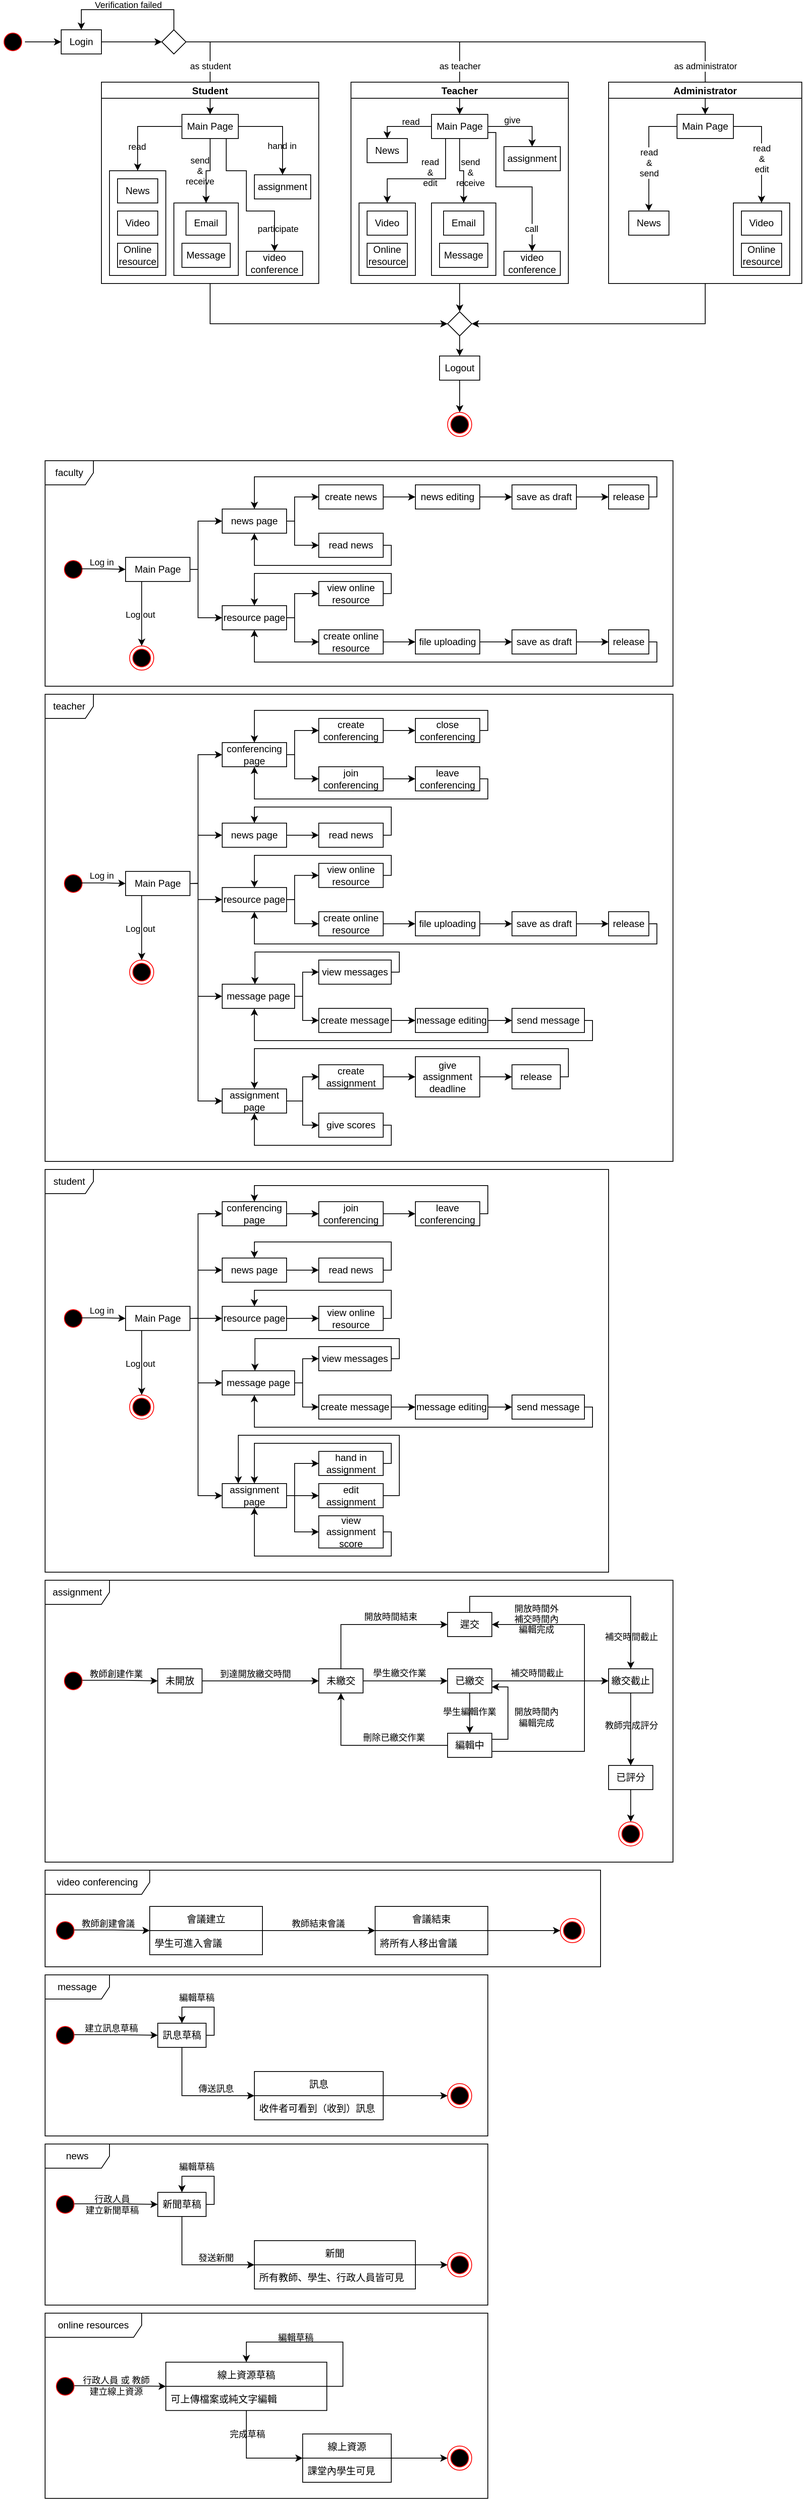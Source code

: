 <mxfile version="20.5.1" type="github">
  <diagram name="Page-1" id="58cdce13-f638-feb5-8d6f-7d28b1aa9fa0">
    <mxGraphModel dx="1469" dy="707" grid="1" gridSize="10" guides="1" tooltips="1" connect="1" arrows="1" fold="1" page="1" pageScale="1" pageWidth="1100" pageHeight="850" background="none" math="0" shadow="0">
      <root>
        <mxCell id="0" />
        <mxCell id="1" parent="0" />
        <mxCell id="0UHvSLszoH1GbPnfKc4F-134" value="news" style="shape=umlFrame;whiteSpace=wrap;html=1;width=80;height=30;labelBackgroundColor=none;" vertex="1" parent="1">
          <mxGeometry x="60" y="2670" width="550" height="200" as="geometry" />
        </mxCell>
        <mxCell id="0UHvSLszoH1GbPnfKc4F-120" value="message" style="shape=umlFrame;whiteSpace=wrap;html=1;width=80;height=30;labelBackgroundColor=none;" vertex="1" parent="1">
          <mxGeometry x="60" y="2460" width="550" height="200" as="geometry" />
        </mxCell>
        <mxCell id="0UHvSLszoH1GbPnfKc4F-94" value="video conferencing" style="shape=umlFrame;whiteSpace=wrap;html=1;width=130;height=30;labelBackgroundColor=none;" vertex="1" parent="1">
          <mxGeometry x="60" y="2330" width="690" height="120" as="geometry" />
        </mxCell>
        <mxCell id="p8mKhizwxB0C_d89KqHl-397" value="assignment" style="shape=umlFrame;whiteSpace=wrap;html=1;width=80;height=30;labelBackgroundColor=none;" parent="1" vertex="1">
          <mxGeometry x="60" y="1970" width="780" height="350" as="geometry" />
        </mxCell>
        <mxCell id="p8mKhizwxB0C_d89KqHl-364" value="student" style="shape=umlFrame;whiteSpace=wrap;html=1;labelBackgroundColor=none;" parent="1" vertex="1">
          <mxGeometry x="60" y="1460" width="700" height="500" as="geometry" />
        </mxCell>
        <mxCell id="p8mKhizwxB0C_d89KqHl-225" value="teacher" style="shape=umlFrame;whiteSpace=wrap;html=1;labelBackgroundColor=none;" parent="1" vertex="1">
          <mxGeometry x="60" y="870" width="780" height="580" as="geometry" />
        </mxCell>
        <mxCell id="p8mKhizwxB0C_d89KqHl-98" value="faculty" style="shape=umlFrame;whiteSpace=wrap;html=1;labelBackgroundColor=none;" parent="1" vertex="1">
          <mxGeometry x="60" y="580" width="780" height="280" as="geometry" />
        </mxCell>
        <mxCell id="KCOzz6u0m4-Kenj9s5ZC-12" style="edgeStyle=orthogonalEdgeStyle;rounded=0;orthogonalLoop=1;jettySize=auto;html=1;entryX=0;entryY=0.5;entryDx=0;entryDy=0;exitX=1;exitY=0.5;exitDx=0;exitDy=0;labelBackgroundColor=none;" parent="1" source="KCOzz6u0m4-Kenj9s5ZC-3" target="KCOzz6u0m4-Kenj9s5ZC-9" edge="1">
          <mxGeometry relative="1" as="geometry" />
        </mxCell>
        <mxCell id="KCOzz6u0m4-Kenj9s5ZC-3" value="Login" style="whiteSpace=wrap;html=1;fillColor=#FFFFFF;labelBackgroundColor=none;" parent="1" vertex="1">
          <mxGeometry x="80" y="45" width="50" height="30" as="geometry" />
        </mxCell>
        <mxCell id="KCOzz6u0m4-Kenj9s5ZC-18" style="edgeStyle=orthogonalEdgeStyle;rounded=0;orthogonalLoop=1;jettySize=auto;html=1;entryX=0.5;entryY=0;entryDx=0;entryDy=0;exitX=0.5;exitY=0;exitDx=0;exitDy=0;labelBackgroundColor=none;" parent="1" source="KCOzz6u0m4-Kenj9s5ZC-9" target="KCOzz6u0m4-Kenj9s5ZC-3" edge="1">
          <mxGeometry relative="1" as="geometry">
            <mxPoint x="105" y="40" as="targetPoint" />
            <Array as="points">
              <mxPoint x="105" y="20" />
            </Array>
          </mxGeometry>
        </mxCell>
        <mxCell id="KCOzz6u0m4-Kenj9s5ZC-23" value="Verification failed" style="edgeLabel;html=1;align=center;verticalAlign=middle;resizable=0;points=[];labelBackgroundColor=none;" parent="KCOzz6u0m4-Kenj9s5ZC-18" vertex="1" connectable="0">
          <mxGeometry x="-0.149" y="-2" relative="1" as="geometry">
            <mxPoint x="-12" y="-4" as="offset" />
          </mxGeometry>
        </mxCell>
        <mxCell id="KCOzz6u0m4-Kenj9s5ZC-20" style="edgeStyle=orthogonalEdgeStyle;rounded=0;orthogonalLoop=1;jettySize=auto;html=1;exitX=1;exitY=0.5;exitDx=0;exitDy=0;entryX=0.5;entryY=0;entryDx=0;entryDy=0;labelBackgroundColor=none;" parent="1" source="KCOzz6u0m4-Kenj9s5ZC-9" target="cIWhWWeFNLBLnTHx8Qie-125" edge="1">
          <mxGeometry relative="1" as="geometry">
            <mxPoint x="980.029" y="120" as="targetPoint" />
          </mxGeometry>
        </mxCell>
        <mxCell id="KCOzz6u0m4-Kenj9s5ZC-32" value="as administrator" style="edgeLabel;html=1;align=center;verticalAlign=middle;resizable=0;points=[];labelBackgroundColor=default;" parent="KCOzz6u0m4-Kenj9s5ZC-20" vertex="1" connectable="0">
          <mxGeometry x="0.921" y="1" relative="1" as="geometry">
            <mxPoint x="-1" y="-31" as="offset" />
          </mxGeometry>
        </mxCell>
        <mxCell id="KCOzz6u0m4-Kenj9s5ZC-29" style="edgeStyle=orthogonalEdgeStyle;rounded=0;orthogonalLoop=1;jettySize=auto;html=1;exitX=1;exitY=0.5;exitDx=0;exitDy=0;entryX=0.5;entryY=0;entryDx=0;entryDy=0;labelBackgroundColor=none;" parent="1" source="KCOzz6u0m4-Kenj9s5ZC-9" target="cIWhWWeFNLBLnTHx8Qie-99" edge="1">
          <mxGeometry relative="1" as="geometry">
            <mxPoint x="585" y="120" as="targetPoint" />
          </mxGeometry>
        </mxCell>
        <mxCell id="KCOzz6u0m4-Kenj9s5ZC-31" value="as teacher" style="edgeLabel;html=1;align=center;verticalAlign=middle;resizable=0;points=[];labelBackgroundColor=default;" parent="KCOzz6u0m4-Kenj9s5ZC-29" vertex="1" connectable="0">
          <mxGeometry x="0.874" y="1" relative="1" as="geometry">
            <mxPoint x="-1" y="-33" as="offset" />
          </mxGeometry>
        </mxCell>
        <mxCell id="KCOzz6u0m4-Kenj9s5ZC-9" value="" style="rhombus;whiteSpace=wrap;html=1;fillColor=#FFFFFF;labelBackgroundColor=none;" parent="1" vertex="1">
          <mxGeometry x="205" y="45" width="30" height="30" as="geometry" />
        </mxCell>
        <mxCell id="KCOzz6u0m4-Kenj9s5ZC-13" style="edgeStyle=orthogonalEdgeStyle;rounded=0;orthogonalLoop=1;jettySize=auto;html=1;entryX=0;entryY=0.5;entryDx=0;entryDy=0;exitX=1;exitY=0.5;exitDx=0;exitDy=0;labelBackgroundColor=none;" parent="1" source="KCOzz6u0m4-Kenj9s5ZC-10" target="KCOzz6u0m4-Kenj9s5ZC-3" edge="1">
          <mxGeometry relative="1" as="geometry">
            <mxPoint x="30" y="60" as="sourcePoint" />
          </mxGeometry>
        </mxCell>
        <mxCell id="KCOzz6u0m4-Kenj9s5ZC-10" value="" style="ellipse;html=1;shape=startState;fillColor=#000000;strokeColor=#ff0000;labelBackgroundColor=none;" parent="1" vertex="1">
          <mxGeometry x="5" y="45" width="30" height="30" as="geometry" />
        </mxCell>
        <mxCell id="KCOzz6u0m4-Kenj9s5ZC-26" value="" style="endArrow=classic;html=1;rounded=0;entryX=0.5;entryY=0;entryDx=0;entryDy=0;exitX=1;exitY=0.5;exitDx=0;exitDy=0;labelBackgroundColor=none;" parent="1" source="KCOzz6u0m4-Kenj9s5ZC-9" target="cIWhWWeFNLBLnTHx8Qie-63" edge="1">
          <mxGeometry width="50" height="50" relative="1" as="geometry">
            <mxPoint x="260" y="60" as="sourcePoint" />
            <mxPoint x="320" y="120" as="targetPoint" />
            <Array as="points">
              <mxPoint x="265" y="60" />
            </Array>
          </mxGeometry>
        </mxCell>
        <mxCell id="KCOzz6u0m4-Kenj9s5ZC-30" value="as student" style="edgeLabel;html=1;align=center;verticalAlign=middle;resizable=0;points=[];labelBackgroundColor=default;" parent="KCOzz6u0m4-Kenj9s5ZC-26" vertex="1" connectable="0">
          <mxGeometry x="0.067" y="-2" relative="1" as="geometry">
            <mxPoint x="2" y="-4" as="offset" />
          </mxGeometry>
        </mxCell>
        <mxCell id="cIWhWWeFNLBLnTHx8Qie-141" style="edgeStyle=orthogonalEdgeStyle;rounded=0;orthogonalLoop=1;jettySize=auto;html=1;entryX=0;entryY=0.5;entryDx=0;entryDy=0;fontSize=11;exitX=0.5;exitY=1;exitDx=0;exitDy=0;labelBackgroundColor=none;" parent="1" source="cIWhWWeFNLBLnTHx8Qie-58" target="cIWhWWeFNLBLnTHx8Qie-140" edge="1">
          <mxGeometry relative="1" as="geometry" />
        </mxCell>
        <mxCell id="cIWhWWeFNLBLnTHx8Qie-58" value="Student" style="swimlane;fillColor=#FFFFFF;startSize=20;labelBackgroundColor=none;" parent="1" vertex="1">
          <mxGeometry x="130" y="110" width="270" height="250" as="geometry">
            <mxRectangle x="160" y="120" width="90" height="30" as="alternateBounds" />
          </mxGeometry>
        </mxCell>
        <mxCell id="cIWhWWeFNLBLnTHx8Qie-61" style="edgeStyle=orthogonalEdgeStyle;rounded=0;orthogonalLoop=1;jettySize=auto;html=1;exitX=1;exitY=0.5;exitDx=0;exitDy=0;fontSize=11;entryX=0.5;entryY=0;entryDx=0;entryDy=0;labelBackgroundColor=none;" parent="cIWhWWeFNLBLnTHx8Qie-58" source="cIWhWWeFNLBLnTHx8Qie-63" target="cIWhWWeFNLBLnTHx8Qie-78" edge="1">
          <mxGeometry relative="1" as="geometry">
            <mxPoint x="235" y="90" as="targetPoint" />
          </mxGeometry>
        </mxCell>
        <mxCell id="cIWhWWeFNLBLnTHx8Qie-87" value="hand in" style="edgeLabel;html=1;align=center;verticalAlign=middle;resizable=0;points=[];fontSize=11;labelBackgroundColor=none;" parent="cIWhWWeFNLBLnTHx8Qie-61" vertex="1" connectable="0">
          <mxGeometry x="0.344" y="-1" relative="1" as="geometry">
            <mxPoint y="1" as="offset" />
          </mxGeometry>
        </mxCell>
        <mxCell id="cIWhWWeFNLBLnTHx8Qie-62" style="edgeStyle=orthogonalEdgeStyle;rounded=0;orthogonalLoop=1;jettySize=auto;html=1;exitX=0.5;exitY=1;exitDx=0;exitDy=0;fontSize=11;entryX=0.5;entryY=0;entryDx=0;entryDy=0;labelBackgroundColor=none;" parent="cIWhWWeFNLBLnTHx8Qie-58" source="cIWhWWeFNLBLnTHx8Qie-63" target="cIWhWWeFNLBLnTHx8Qie-75" edge="1">
          <mxGeometry relative="1" as="geometry">
            <Array as="points">
              <mxPoint x="155" y="110" />
              <mxPoint x="180" y="110" />
              <mxPoint x="180" y="160" />
              <mxPoint x="215" y="160" />
            </Array>
            <mxPoint x="190" y="205" as="targetPoint" />
          </mxGeometry>
        </mxCell>
        <mxCell id="cIWhWWeFNLBLnTHx8Qie-88" value="participate" style="edgeLabel;html=1;align=center;verticalAlign=middle;resizable=0;points=[];fontSize=11;labelBackgroundColor=none;" parent="cIWhWWeFNLBLnTHx8Qie-62" vertex="1" connectable="0">
          <mxGeometry x="0.677" y="1" relative="1" as="geometry">
            <mxPoint x="3" y="7" as="offset" />
          </mxGeometry>
        </mxCell>
        <mxCell id="cIWhWWeFNLBLnTHx8Qie-90" style="edgeStyle=orthogonalEdgeStyle;rounded=0;orthogonalLoop=1;jettySize=auto;html=1;fontSize=11;exitX=0.5;exitY=1;exitDx=0;exitDy=0;entryX=0.5;entryY=0;entryDx=0;entryDy=0;labelBackgroundColor=none;" parent="cIWhWWeFNLBLnTHx8Qie-58" source="cIWhWWeFNLBLnTHx8Qie-63" target="cIWhWWeFNLBLnTHx8Qie-83" edge="1">
          <mxGeometry relative="1" as="geometry">
            <Array as="points" />
          </mxGeometry>
        </mxCell>
        <mxCell id="cIWhWWeFNLBLnTHx8Qie-91" value="send&lt;br&gt;&amp;amp;&lt;br&gt;receive" style="edgeLabel;html=1;align=center;verticalAlign=middle;resizable=0;points=[];fontSize=11;labelBackgroundColor=none;" parent="cIWhWWeFNLBLnTHx8Qie-90" vertex="1" connectable="0">
          <mxGeometry x="-0.094" y="1" relative="1" as="geometry">
            <mxPoint x="-14" y="1" as="offset" />
          </mxGeometry>
        </mxCell>
        <mxCell id="cIWhWWeFNLBLnTHx8Qie-63" value="Main Page" style="whiteSpace=wrap;html=1;fillColor=#FFFFFF;labelBackgroundColor=none;" parent="cIWhWWeFNLBLnTHx8Qie-58" vertex="1">
          <mxGeometry x="100" y="40" width="70" height="30" as="geometry" />
        </mxCell>
        <mxCell id="cIWhWWeFNLBLnTHx8Qie-81" value="" style="group;labelBackgroundColor=none;" parent="cIWhWWeFNLBLnTHx8Qie-58" vertex="1" connectable="0">
          <mxGeometry x="10" y="110" width="70" height="130" as="geometry" />
        </mxCell>
        <mxCell id="cIWhWWeFNLBLnTHx8Qie-80" value="" style="rounded=0;whiteSpace=wrap;html=1;fontSize=11;labelBackgroundColor=none;" parent="cIWhWWeFNLBLnTHx8Qie-81" vertex="1">
          <mxGeometry width="70" height="130" as="geometry" />
        </mxCell>
        <mxCell id="cIWhWWeFNLBLnTHx8Qie-70" value="News" style="whiteSpace=wrap;html=1;fillColor=#FFFFFF;labelBackgroundColor=none;" parent="cIWhWWeFNLBLnTHx8Qie-81" vertex="1">
          <mxGeometry x="10" y="10" width="50" height="30" as="geometry" />
        </mxCell>
        <mxCell id="cIWhWWeFNLBLnTHx8Qie-71" value="Video" style="whiteSpace=wrap;html=1;fillColor=#FFFFFF;labelBackgroundColor=none;" parent="cIWhWWeFNLBLnTHx8Qie-81" vertex="1">
          <mxGeometry x="10" y="50" width="50" height="30" as="geometry" />
        </mxCell>
        <mxCell id="cIWhWWeFNLBLnTHx8Qie-72" value="Online resource" style="whiteSpace=wrap;html=1;fillColor=#FFFFFF;labelBackgroundColor=none;" parent="cIWhWWeFNLBLnTHx8Qie-81" vertex="1">
          <mxGeometry x="10" y="90" width="50" height="30" as="geometry" />
        </mxCell>
        <mxCell id="cIWhWWeFNLBLnTHx8Qie-59" style="edgeStyle=orthogonalEdgeStyle;rounded=0;orthogonalLoop=1;jettySize=auto;html=1;fontSize=11;entryX=0.5;entryY=0;entryDx=0;entryDy=0;exitX=0;exitY=0.5;exitDx=0;exitDy=0;labelBackgroundColor=none;" parent="cIWhWWeFNLBLnTHx8Qie-58" source="cIWhWWeFNLBLnTHx8Qie-63" target="cIWhWWeFNLBLnTHx8Qie-80" edge="1">
          <mxGeometry relative="1" as="geometry">
            <mxPoint x="45" y="90" as="targetPoint" />
          </mxGeometry>
        </mxCell>
        <mxCell id="cIWhWWeFNLBLnTHx8Qie-82" value="read" style="edgeLabel;html=1;align=center;verticalAlign=middle;resizable=0;points=[];fontSize=11;labelBackgroundColor=none;" parent="cIWhWWeFNLBLnTHx8Qie-59" vertex="1" connectable="0">
          <mxGeometry x="-0.203" y="-1" relative="1" as="geometry">
            <mxPoint x="-12" y="26" as="offset" />
          </mxGeometry>
        </mxCell>
        <mxCell id="cIWhWWeFNLBLnTHx8Qie-84" value="" style="group;labelBackgroundColor=none;" parent="cIWhWWeFNLBLnTHx8Qie-58" vertex="1" connectable="0">
          <mxGeometry x="90" y="140" width="80" height="90" as="geometry" />
        </mxCell>
        <mxCell id="cIWhWWeFNLBLnTHx8Qie-83" value="" style="rounded=0;whiteSpace=wrap;html=1;fontSize=11;labelBackgroundColor=none;" parent="cIWhWWeFNLBLnTHx8Qie-84" vertex="1">
          <mxGeometry y="10" width="80" height="90" as="geometry" />
        </mxCell>
        <mxCell id="cIWhWWeFNLBLnTHx8Qie-66" value="Email" style="whiteSpace=wrap;html=1;fillColor=#FFFFFF;labelBackgroundColor=none;" parent="cIWhWWeFNLBLnTHx8Qie-84" vertex="1">
          <mxGeometry x="15" y="20" width="50" height="30" as="geometry" />
        </mxCell>
        <mxCell id="cIWhWWeFNLBLnTHx8Qie-67" value="Message" style="whiteSpace=wrap;html=1;fillColor=#FFFFFF;labelBackgroundColor=none;" parent="cIWhWWeFNLBLnTHx8Qie-84" vertex="1">
          <mxGeometry x="10" y="60" width="60" height="30" as="geometry" />
        </mxCell>
        <mxCell id="cIWhWWeFNLBLnTHx8Qie-75" value="video conference" style="whiteSpace=wrap;html=1;fillColor=#FFFFFF;labelBackgroundColor=none;" parent="cIWhWWeFNLBLnTHx8Qie-58" vertex="1">
          <mxGeometry x="180" y="210" width="70" height="30" as="geometry" />
        </mxCell>
        <mxCell id="cIWhWWeFNLBLnTHx8Qie-78" value="assignment" style="whiteSpace=wrap;html=1;fillColor=#FFFFFF;labelBackgroundColor=none;" parent="cIWhWWeFNLBLnTHx8Qie-58" vertex="1">
          <mxGeometry x="190" y="115" width="70" height="30" as="geometry" />
        </mxCell>
        <mxCell id="cIWhWWeFNLBLnTHx8Qie-142" style="edgeStyle=orthogonalEdgeStyle;rounded=0;orthogonalLoop=1;jettySize=auto;html=1;exitX=0.5;exitY=1;exitDx=0;exitDy=0;entryX=0.5;entryY=0;entryDx=0;entryDy=0;fontSize=11;labelBackgroundColor=none;" parent="1" source="cIWhWWeFNLBLnTHx8Qie-92" target="cIWhWWeFNLBLnTHx8Qie-140" edge="1">
          <mxGeometry relative="1" as="geometry" />
        </mxCell>
        <mxCell id="cIWhWWeFNLBLnTHx8Qie-92" value="Teacher" style="swimlane;fillColor=#FFFFFF;startSize=20;labelBackgroundColor=none;" parent="1" vertex="1">
          <mxGeometry x="440" y="110" width="270" height="250" as="geometry">
            <mxRectangle x="160" y="120" width="90" height="30" as="alternateBounds" />
          </mxGeometry>
        </mxCell>
        <mxCell id="cIWhWWeFNLBLnTHx8Qie-93" style="edgeStyle=orthogonalEdgeStyle;rounded=0;orthogonalLoop=1;jettySize=auto;html=1;exitX=1;exitY=0.5;exitDx=0;exitDy=0;fontSize=11;entryX=0.5;entryY=0;entryDx=0;entryDy=0;labelBackgroundColor=none;" parent="cIWhWWeFNLBLnTHx8Qie-92" source="cIWhWWeFNLBLnTHx8Qie-99" target="cIWhWWeFNLBLnTHx8Qie-112" edge="1">
          <mxGeometry relative="1" as="geometry">
            <mxPoint x="235" y="90" as="targetPoint" />
          </mxGeometry>
        </mxCell>
        <mxCell id="cIWhWWeFNLBLnTHx8Qie-94" value="give" style="edgeLabel;html=1;align=center;verticalAlign=middle;resizable=0;points=[];fontSize=11;labelBackgroundColor=none;" parent="cIWhWWeFNLBLnTHx8Qie-93" vertex="1" connectable="0">
          <mxGeometry x="0.344" y="-1" relative="1" as="geometry">
            <mxPoint x="-24" y="-9" as="offset" />
          </mxGeometry>
        </mxCell>
        <mxCell id="cIWhWWeFNLBLnTHx8Qie-95" style="edgeStyle=orthogonalEdgeStyle;rounded=0;orthogonalLoop=1;jettySize=auto;html=1;exitX=1;exitY=0.75;exitDx=0;exitDy=0;fontSize=11;entryX=0.5;entryY=0;entryDx=0;entryDy=0;labelBackgroundColor=none;" parent="cIWhWWeFNLBLnTHx8Qie-92" source="cIWhWWeFNLBLnTHx8Qie-99" target="cIWhWWeFNLBLnTHx8Qie-111" edge="1">
          <mxGeometry relative="1" as="geometry">
            <Array as="points">
              <mxPoint x="180" y="63" />
              <mxPoint x="180" y="130" />
              <mxPoint x="225" y="130" />
            </Array>
            <mxPoint x="190" y="205" as="targetPoint" />
          </mxGeometry>
        </mxCell>
        <mxCell id="cIWhWWeFNLBLnTHx8Qie-96" value="call" style="edgeLabel;html=1;align=center;verticalAlign=middle;resizable=0;points=[];fontSize=11;labelBackgroundColor=default;" parent="cIWhWWeFNLBLnTHx8Qie-95" vertex="1" connectable="0">
          <mxGeometry x="0.677" y="1" relative="1" as="geometry">
            <mxPoint x="-2" y="4" as="offset" />
          </mxGeometry>
        </mxCell>
        <mxCell id="cIWhWWeFNLBLnTHx8Qie-97" style="edgeStyle=orthogonalEdgeStyle;rounded=0;orthogonalLoop=1;jettySize=auto;html=1;fontSize=11;entryX=0.5;entryY=0;entryDx=0;entryDy=0;exitX=0.5;exitY=1;exitDx=0;exitDy=0;labelBackgroundColor=none;" parent="cIWhWWeFNLBLnTHx8Qie-92" source="cIWhWWeFNLBLnTHx8Qie-99" target="cIWhWWeFNLBLnTHx8Qie-108" edge="1">
          <mxGeometry relative="1" as="geometry" />
        </mxCell>
        <mxCell id="cIWhWWeFNLBLnTHx8Qie-98" value="send&lt;br&gt;&amp;amp;&lt;br&gt;receive" style="edgeLabel;html=1;align=center;verticalAlign=middle;resizable=0;points=[];fontSize=11;labelBackgroundColor=none;" parent="cIWhWWeFNLBLnTHx8Qie-97" vertex="1" connectable="0">
          <mxGeometry x="-0.094" y="1" relative="1" as="geometry">
            <mxPoint x="12" y="3" as="offset" />
          </mxGeometry>
        </mxCell>
        <mxCell id="cIWhWWeFNLBLnTHx8Qie-114" style="edgeStyle=orthogonalEdgeStyle;rounded=0;orthogonalLoop=1;jettySize=auto;html=1;entryX=0.5;entryY=0;entryDx=0;entryDy=0;fontSize=11;exitX=0.25;exitY=1;exitDx=0;exitDy=0;labelBackgroundColor=none;" parent="cIWhWWeFNLBLnTHx8Qie-92" source="cIWhWWeFNLBLnTHx8Qie-99" target="cIWhWWeFNLBLnTHx8Qie-101" edge="1">
          <mxGeometry relative="1" as="geometry">
            <Array as="points">
              <mxPoint x="118" y="120" />
              <mxPoint x="45" y="120" />
            </Array>
          </mxGeometry>
        </mxCell>
        <mxCell id="cIWhWWeFNLBLnTHx8Qie-115" value="read&lt;br&gt;&amp;amp;&lt;br&gt;edit" style="edgeLabel;html=1;align=center;verticalAlign=middle;resizable=0;points=[];fontSize=11;labelBackgroundColor=none;" parent="cIWhWWeFNLBLnTHx8Qie-114" vertex="1" connectable="0">
          <mxGeometry x="0.058" y="1" relative="1" as="geometry">
            <mxPoint x="11" y="-9" as="offset" />
          </mxGeometry>
        </mxCell>
        <mxCell id="cIWhWWeFNLBLnTHx8Qie-99" value="Main Page" style="whiteSpace=wrap;html=1;fillColor=#FFFFFF;labelBackgroundColor=none;" parent="cIWhWWeFNLBLnTHx8Qie-92" vertex="1">
          <mxGeometry x="100" y="40" width="70" height="30" as="geometry" />
        </mxCell>
        <mxCell id="cIWhWWeFNLBLnTHx8Qie-105" style="edgeStyle=orthogonalEdgeStyle;rounded=0;orthogonalLoop=1;jettySize=auto;html=1;fontSize=11;exitX=0;exitY=0.5;exitDx=0;exitDy=0;entryX=0.5;entryY=0;entryDx=0;entryDy=0;labelBackgroundColor=none;" parent="cIWhWWeFNLBLnTHx8Qie-92" source="cIWhWWeFNLBLnTHx8Qie-99" target="cIWhWWeFNLBLnTHx8Qie-102" edge="1">
          <mxGeometry relative="1" as="geometry">
            <mxPoint x="45" y="70" as="targetPoint" />
            <Array as="points">
              <mxPoint x="45" y="55" />
            </Array>
          </mxGeometry>
        </mxCell>
        <mxCell id="cIWhWWeFNLBLnTHx8Qie-106" value="read" style="edgeLabel;html=1;align=center;verticalAlign=middle;resizable=0;points=[];fontSize=11;labelBackgroundColor=none;" parent="cIWhWWeFNLBLnTHx8Qie-105" vertex="1" connectable="0">
          <mxGeometry x="-0.203" y="-1" relative="1" as="geometry">
            <mxPoint x="2" y="-5" as="offset" />
          </mxGeometry>
        </mxCell>
        <mxCell id="cIWhWWeFNLBLnTHx8Qie-111" value="video conference" style="whiteSpace=wrap;html=1;fillColor=#FFFFFF;labelBackgroundColor=none;" parent="cIWhWWeFNLBLnTHx8Qie-92" vertex="1">
          <mxGeometry x="190" y="210" width="70" height="30" as="geometry" />
        </mxCell>
        <mxCell id="cIWhWWeFNLBLnTHx8Qie-112" value="assignment" style="whiteSpace=wrap;html=1;fillColor=#FFFFFF;labelBackgroundColor=none;" parent="cIWhWWeFNLBLnTHx8Qie-92" vertex="1">
          <mxGeometry x="190" y="80" width="70" height="30" as="geometry" />
        </mxCell>
        <mxCell id="cIWhWWeFNLBLnTHx8Qie-102" value="News" style="whiteSpace=wrap;html=1;fillColor=#FFFFFF;labelBackgroundColor=none;" parent="cIWhWWeFNLBLnTHx8Qie-92" vertex="1">
          <mxGeometry x="20" y="70" width="50" height="30" as="geometry" />
        </mxCell>
        <mxCell id="cIWhWWeFNLBLnTHx8Qie-113" value="" style="group;labelBackgroundColor=none;" parent="cIWhWWeFNLBLnTHx8Qie-92" vertex="1" connectable="0">
          <mxGeometry x="10" y="150" width="70" height="90" as="geometry" />
        </mxCell>
        <mxCell id="cIWhWWeFNLBLnTHx8Qie-101" value="" style="rounded=0;whiteSpace=wrap;html=1;fontSize=11;labelBackgroundColor=none;" parent="cIWhWWeFNLBLnTHx8Qie-113" vertex="1">
          <mxGeometry width="70" height="90" as="geometry" />
        </mxCell>
        <mxCell id="cIWhWWeFNLBLnTHx8Qie-103" value="Video" style="whiteSpace=wrap;html=1;fillColor=#FFFFFF;labelBackgroundColor=none;" parent="cIWhWWeFNLBLnTHx8Qie-113" vertex="1">
          <mxGeometry x="10" y="10" width="50" height="30" as="geometry" />
        </mxCell>
        <mxCell id="cIWhWWeFNLBLnTHx8Qie-104" value="Online resource" style="whiteSpace=wrap;html=1;fillColor=#FFFFFF;labelBackgroundColor=none;" parent="cIWhWWeFNLBLnTHx8Qie-113" vertex="1">
          <mxGeometry x="10" y="50" width="50" height="30" as="geometry" />
        </mxCell>
        <mxCell id="cIWhWWeFNLBLnTHx8Qie-107" value="" style="group;labelBackgroundColor=none;" parent="cIWhWWeFNLBLnTHx8Qie-92" vertex="1" connectable="0">
          <mxGeometry x="100" y="150" width="80" height="90" as="geometry" />
        </mxCell>
        <mxCell id="cIWhWWeFNLBLnTHx8Qie-108" value="" style="rounded=0;whiteSpace=wrap;html=1;fontSize=11;labelBackgroundColor=none;" parent="cIWhWWeFNLBLnTHx8Qie-107" vertex="1">
          <mxGeometry width="80" height="90" as="geometry" />
        </mxCell>
        <mxCell id="cIWhWWeFNLBLnTHx8Qie-109" value="Email" style="whiteSpace=wrap;html=1;fillColor=#FFFFFF;labelBackgroundColor=none;" parent="cIWhWWeFNLBLnTHx8Qie-107" vertex="1">
          <mxGeometry x="15" y="10" width="50" height="30" as="geometry" />
        </mxCell>
        <mxCell id="cIWhWWeFNLBLnTHx8Qie-110" value="Message" style="whiteSpace=wrap;html=1;fillColor=#FFFFFF;labelBackgroundColor=none;" parent="cIWhWWeFNLBLnTHx8Qie-107" vertex="1">
          <mxGeometry x="10" y="50" width="60" height="30" as="geometry" />
        </mxCell>
        <mxCell id="cIWhWWeFNLBLnTHx8Qie-155" style="edgeStyle=orthogonalEdgeStyle;rounded=0;orthogonalLoop=1;jettySize=auto;html=1;exitX=0.5;exitY=1;exitDx=0;exitDy=0;entryX=1;entryY=0.5;entryDx=0;entryDy=0;fontSize=11;labelBackgroundColor=none;" parent="1" source="cIWhWWeFNLBLnTHx8Qie-116" target="cIWhWWeFNLBLnTHx8Qie-140" edge="1">
          <mxGeometry relative="1" as="geometry" />
        </mxCell>
        <mxCell id="cIWhWWeFNLBLnTHx8Qie-116" value="Administrator" style="swimlane;fillColor=#FFFFFF;startSize=20;labelBackgroundColor=none;" parent="1" vertex="1">
          <mxGeometry x="760" y="110" width="240" height="250" as="geometry">
            <mxRectangle x="160" y="120" width="90" height="30" as="alternateBounds" />
          </mxGeometry>
        </mxCell>
        <mxCell id="cIWhWWeFNLBLnTHx8Qie-123" style="edgeStyle=orthogonalEdgeStyle;rounded=0;orthogonalLoop=1;jettySize=auto;html=1;entryX=0.5;entryY=0;entryDx=0;entryDy=0;fontSize=11;exitX=1;exitY=0.5;exitDx=0;exitDy=0;labelBackgroundColor=none;" parent="cIWhWWeFNLBLnTHx8Qie-116" source="cIWhWWeFNLBLnTHx8Qie-125" target="cIWhWWeFNLBLnTHx8Qie-132" edge="1">
          <mxGeometry relative="1" as="geometry">
            <Array as="points">
              <mxPoint x="190" y="55" />
            </Array>
          </mxGeometry>
        </mxCell>
        <mxCell id="cIWhWWeFNLBLnTHx8Qie-124" value="read&lt;br&gt;&amp;amp;&lt;br&gt;edit" style="edgeLabel;html=1;align=center;verticalAlign=middle;resizable=0;points=[];fontSize=11;labelBackgroundColor=default;" parent="cIWhWWeFNLBLnTHx8Qie-123" vertex="1" connectable="0">
          <mxGeometry x="0.058" y="1" relative="1" as="geometry">
            <mxPoint x="-1" y="6" as="offset" />
          </mxGeometry>
        </mxCell>
        <mxCell id="cIWhWWeFNLBLnTHx8Qie-125" value="Main Page" style="whiteSpace=wrap;html=1;fillColor=#FFFFFF;labelBackgroundColor=none;" parent="cIWhWWeFNLBLnTHx8Qie-116" vertex="1">
          <mxGeometry x="85" y="40" width="70" height="30" as="geometry" />
        </mxCell>
        <mxCell id="cIWhWWeFNLBLnTHx8Qie-126" style="edgeStyle=orthogonalEdgeStyle;rounded=0;orthogonalLoop=1;jettySize=auto;html=1;fontSize=11;exitX=0;exitY=0.5;exitDx=0;exitDy=0;entryX=0.5;entryY=0;entryDx=0;entryDy=0;labelBackgroundColor=none;" parent="cIWhWWeFNLBLnTHx8Qie-116" source="cIWhWWeFNLBLnTHx8Qie-125" target="cIWhWWeFNLBLnTHx8Qie-130" edge="1">
          <mxGeometry relative="1" as="geometry">
            <mxPoint x="30" y="70" as="targetPoint" />
          </mxGeometry>
        </mxCell>
        <mxCell id="cIWhWWeFNLBLnTHx8Qie-127" value="read&lt;br&gt;&amp;amp;&lt;br&gt;send" style="edgeLabel;html=1;align=center;verticalAlign=middle;resizable=0;points=[];fontSize=11;labelBackgroundColor=default;" parent="cIWhWWeFNLBLnTHx8Qie-126" vertex="1" connectable="0">
          <mxGeometry x="-0.203" y="-1" relative="1" as="geometry">
            <mxPoint x="1" y="24" as="offset" />
          </mxGeometry>
        </mxCell>
        <mxCell id="cIWhWWeFNLBLnTHx8Qie-130" value="News" style="whiteSpace=wrap;html=1;fillColor=#FFFFFF;labelBackgroundColor=none;" parent="cIWhWWeFNLBLnTHx8Qie-116" vertex="1">
          <mxGeometry x="25" y="160" width="50" height="30" as="geometry" />
        </mxCell>
        <mxCell id="cIWhWWeFNLBLnTHx8Qie-131" value="" style="group;labelBackgroundColor=none;" parent="cIWhWWeFNLBLnTHx8Qie-116" vertex="1" connectable="0">
          <mxGeometry x="155" y="150" width="70" height="90" as="geometry" />
        </mxCell>
        <mxCell id="cIWhWWeFNLBLnTHx8Qie-132" value="" style="rounded=0;whiteSpace=wrap;html=1;fontSize=11;labelBackgroundColor=none;" parent="cIWhWWeFNLBLnTHx8Qie-131" vertex="1">
          <mxGeometry width="70" height="90" as="geometry" />
        </mxCell>
        <mxCell id="cIWhWWeFNLBLnTHx8Qie-133" value="Video" style="whiteSpace=wrap;html=1;fillColor=#FFFFFF;labelBackgroundColor=none;" parent="cIWhWWeFNLBLnTHx8Qie-131" vertex="1">
          <mxGeometry x="10" y="10" width="50" height="30" as="geometry" />
        </mxCell>
        <mxCell id="cIWhWWeFNLBLnTHx8Qie-134" value="Online resource" style="whiteSpace=wrap;html=1;fillColor=#FFFFFF;labelBackgroundColor=none;" parent="cIWhWWeFNLBLnTHx8Qie-131" vertex="1">
          <mxGeometry x="10" y="50" width="50" height="30" as="geometry" />
        </mxCell>
        <mxCell id="cIWhWWeFNLBLnTHx8Qie-158" style="edgeStyle=orthogonalEdgeStyle;rounded=0;orthogonalLoop=1;jettySize=auto;html=1;exitX=0.5;exitY=1;exitDx=0;exitDy=0;entryX=0.5;entryY=0;entryDx=0;entryDy=0;fontSize=11;labelBackgroundColor=none;" parent="1" source="cIWhWWeFNLBLnTHx8Qie-140" target="cIWhWWeFNLBLnTHx8Qie-157" edge="1">
          <mxGeometry relative="1" as="geometry" />
        </mxCell>
        <mxCell id="cIWhWWeFNLBLnTHx8Qie-140" value="" style="rhombus;whiteSpace=wrap;html=1;fillColor=#FFFFFF;labelBackgroundColor=none;" parent="1" vertex="1">
          <mxGeometry x="560" y="395" width="30" height="30" as="geometry" />
        </mxCell>
        <mxCell id="cIWhWWeFNLBLnTHx8Qie-161" style="edgeStyle=orthogonalEdgeStyle;rounded=0;orthogonalLoop=1;jettySize=auto;html=1;exitX=0.5;exitY=1;exitDx=0;exitDy=0;entryX=0.5;entryY=0;entryDx=0;entryDy=0;fontSize=11;labelBackgroundColor=none;" parent="1" source="cIWhWWeFNLBLnTHx8Qie-157" target="cIWhWWeFNLBLnTHx8Qie-159" edge="1">
          <mxGeometry relative="1" as="geometry" />
        </mxCell>
        <mxCell id="cIWhWWeFNLBLnTHx8Qie-157" value="Logout" style="whiteSpace=wrap;html=1;fillColor=#FFFFFF;labelBackgroundColor=none;" parent="1" vertex="1">
          <mxGeometry x="550" y="450" width="50" height="30" as="geometry" />
        </mxCell>
        <mxCell id="cIWhWWeFNLBLnTHx8Qie-159" value="" style="ellipse;html=1;shape=endState;fillColor=#000000;strokeColor=#ff0000;fontSize=11;labelBackgroundColor=none;" parent="1" vertex="1">
          <mxGeometry x="560" y="520" width="30" height="30" as="geometry" />
        </mxCell>
        <mxCell id="p8mKhizwxB0C_d89KqHl-8" value="" style="ellipse;html=1;shape=startState;fillColor=#000000;strokeColor=#ff0000;labelBackgroundColor=none;" parent="1" vertex="1">
          <mxGeometry x="80" y="699.97" width="30" height="30" as="geometry" />
        </mxCell>
        <mxCell id="p8mKhizwxB0C_d89KqHl-9" value="" style="ellipse;html=1;shape=endState;fillColor=#000000;strokeColor=#ff0000;fontSize=11;labelBackgroundColor=none;" parent="1" vertex="1">
          <mxGeometry x="165" y="810" width="30" height="30" as="geometry" />
        </mxCell>
        <mxCell id="p8mKhizwxB0C_d89KqHl-12" style="edgeStyle=orthogonalEdgeStyle;rounded=0;orthogonalLoop=1;jettySize=auto;html=1;exitX=0.25;exitY=1;exitDx=0;exitDy=0;entryX=0.5;entryY=0;entryDx=0;entryDy=0;labelBackgroundColor=none;" parent="1" source="p8mKhizwxB0C_d89KqHl-14" target="p8mKhizwxB0C_d89KqHl-9" edge="1">
          <mxGeometry relative="1" as="geometry" />
        </mxCell>
        <mxCell id="p8mKhizwxB0C_d89KqHl-13" value="Log out" style="edgeLabel;html=1;align=center;verticalAlign=middle;resizable=0;points=[];labelBackgroundColor=none;" parent="p8mKhizwxB0C_d89KqHl-12" vertex="1" connectable="0">
          <mxGeometry x="0.289" y="1" relative="1" as="geometry">
            <mxPoint x="-3" y="-11" as="offset" />
          </mxGeometry>
        </mxCell>
        <mxCell id="p8mKhizwxB0C_d89KqHl-81" style="edgeStyle=orthogonalEdgeStyle;rounded=0;orthogonalLoop=1;jettySize=auto;html=1;entryX=0;entryY=0.5;entryDx=0;entryDy=0;exitX=1;exitY=0.5;exitDx=0;exitDy=0;labelBackgroundColor=none;" parent="1" source="p8mKhizwxB0C_d89KqHl-14" target="p8mKhizwxB0C_d89KqHl-79" edge="1">
          <mxGeometry relative="1" as="geometry">
            <Array as="points">
              <mxPoint x="250" y="715" />
              <mxPoint x="250" y="655" />
            </Array>
          </mxGeometry>
        </mxCell>
        <mxCell id="p8mKhizwxB0C_d89KqHl-82" style="edgeStyle=orthogonalEdgeStyle;rounded=0;orthogonalLoop=1;jettySize=auto;html=1;entryX=0;entryY=0.5;entryDx=0;entryDy=0;exitX=1;exitY=0.5;exitDx=0;exitDy=0;labelBackgroundColor=none;" parent="1" source="p8mKhizwxB0C_d89KqHl-14" target="p8mKhizwxB0C_d89KqHl-78" edge="1">
          <mxGeometry relative="1" as="geometry">
            <Array as="points">
              <mxPoint x="250" y="715" />
              <mxPoint x="250" y="775" />
            </Array>
          </mxGeometry>
        </mxCell>
        <mxCell id="p8mKhizwxB0C_d89KqHl-14" value="Main Page" style="rounded=0;whiteSpace=wrap;html=1;labelBackgroundColor=none;" parent="1" vertex="1">
          <mxGeometry x="160" y="699.97" width="80" height="30" as="geometry" />
        </mxCell>
        <mxCell id="p8mKhizwxB0C_d89KqHl-6" style="edgeStyle=orthogonalEdgeStyle;rounded=0;orthogonalLoop=1;jettySize=auto;html=1;exitX=0.83;exitY=0.476;exitDx=0;exitDy=0;entryX=0;entryY=0.5;entryDx=0;entryDy=0;exitPerimeter=0;labelBackgroundColor=none;" parent="1" source="p8mKhizwxB0C_d89KqHl-8" target="p8mKhizwxB0C_d89KqHl-14" edge="1">
          <mxGeometry relative="1" as="geometry" />
        </mxCell>
        <mxCell id="p8mKhizwxB0C_d89KqHl-7" value="Log in" style="edgeLabel;html=1;align=center;verticalAlign=middle;resizable=0;points=[];labelBackgroundColor=none;" parent="p8mKhizwxB0C_d89KqHl-6" vertex="1" connectable="0">
          <mxGeometry x="-0.113" y="-2" relative="1" as="geometry">
            <mxPoint y="-11" as="offset" />
          </mxGeometry>
        </mxCell>
        <mxCell id="p8mKhizwxB0C_d89KqHl-64" value="create news" style="rounded=0;whiteSpace=wrap;html=1;labelBackgroundColor=none;" parent="1" vertex="1">
          <mxGeometry x="400" y="610" width="80" height="30" as="geometry" />
        </mxCell>
        <mxCell id="p8mKhizwxB0C_d89KqHl-65" value="news editing" style="rounded=0;whiteSpace=wrap;html=1;labelBackgroundColor=none;" parent="1" vertex="1">
          <mxGeometry x="520" y="610" width="80" height="30" as="geometry" />
        </mxCell>
        <mxCell id="p8mKhizwxB0C_d89KqHl-66" style="edgeStyle=orthogonalEdgeStyle;rounded=0;orthogonalLoop=1;jettySize=auto;html=1;labelBackgroundColor=none;" parent="1" source="p8mKhizwxB0C_d89KqHl-64" target="p8mKhizwxB0C_d89KqHl-65" edge="1">
          <mxGeometry relative="1" as="geometry" />
        </mxCell>
        <mxCell id="p8mKhizwxB0C_d89KqHl-67" value="save as draft" style="rounded=0;whiteSpace=wrap;html=1;labelBackgroundColor=none;" parent="1" vertex="1">
          <mxGeometry x="640" y="610" width="80" height="30" as="geometry" />
        </mxCell>
        <mxCell id="p8mKhizwxB0C_d89KqHl-68" style="edgeStyle=orthogonalEdgeStyle;rounded=0;orthogonalLoop=1;jettySize=auto;html=1;labelBackgroundColor=none;" parent="1" source="p8mKhizwxB0C_d89KqHl-65" target="p8mKhizwxB0C_d89KqHl-67" edge="1">
          <mxGeometry relative="1" as="geometry" />
        </mxCell>
        <mxCell id="p8mKhizwxB0C_d89KqHl-96" style="edgeStyle=orthogonalEdgeStyle;rounded=0;orthogonalLoop=1;jettySize=auto;html=1;exitX=1;exitY=0.5;exitDx=0;exitDy=0;entryX=0.5;entryY=0;entryDx=0;entryDy=0;labelBackgroundColor=none;" parent="1" source="p8mKhizwxB0C_d89KqHl-69" target="p8mKhizwxB0C_d89KqHl-79" edge="1">
          <mxGeometry relative="1" as="geometry">
            <Array as="points">
              <mxPoint x="820" y="625" />
              <mxPoint x="820" y="600" />
              <mxPoint x="320" y="600" />
            </Array>
          </mxGeometry>
        </mxCell>
        <mxCell id="p8mKhizwxB0C_d89KqHl-69" value="release" style="rounded=0;whiteSpace=wrap;html=1;labelBackgroundColor=none;" parent="1" vertex="1">
          <mxGeometry x="760" y="610" width="50" height="30" as="geometry" />
        </mxCell>
        <mxCell id="p8mKhizwxB0C_d89KqHl-70" style="edgeStyle=orthogonalEdgeStyle;rounded=0;orthogonalLoop=1;jettySize=auto;html=1;labelBackgroundColor=none;" parent="1" source="p8mKhizwxB0C_d89KqHl-67" target="p8mKhizwxB0C_d89KqHl-69" edge="1">
          <mxGeometry relative="1" as="geometry" />
        </mxCell>
        <mxCell id="p8mKhizwxB0C_d89KqHl-71" value="create online resource" style="rounded=0;whiteSpace=wrap;html=1;labelBackgroundColor=none;" parent="1" vertex="1">
          <mxGeometry x="400" y="790" width="80" height="30" as="geometry" />
        </mxCell>
        <mxCell id="p8mKhizwxB0C_d89KqHl-72" value="file uploading" style="rounded=0;whiteSpace=wrap;html=1;labelBackgroundColor=none;" parent="1" vertex="1">
          <mxGeometry x="520" y="790" width="80" height="30" as="geometry" />
        </mxCell>
        <mxCell id="p8mKhizwxB0C_d89KqHl-73" style="edgeStyle=orthogonalEdgeStyle;rounded=0;orthogonalLoop=1;jettySize=auto;html=1;labelBackgroundColor=none;" parent="1" source="p8mKhizwxB0C_d89KqHl-71" target="p8mKhizwxB0C_d89KqHl-72" edge="1">
          <mxGeometry relative="1" as="geometry" />
        </mxCell>
        <mxCell id="p8mKhizwxB0C_d89KqHl-74" value="save as draft" style="rounded=0;whiteSpace=wrap;html=1;labelBackgroundColor=none;" parent="1" vertex="1">
          <mxGeometry x="640" y="790" width="80" height="30" as="geometry" />
        </mxCell>
        <mxCell id="p8mKhizwxB0C_d89KqHl-75" style="edgeStyle=orthogonalEdgeStyle;rounded=0;orthogonalLoop=1;jettySize=auto;html=1;entryX=0;entryY=0.5;entryDx=0;entryDy=0;labelBackgroundColor=none;" parent="1" source="p8mKhizwxB0C_d89KqHl-72" target="p8mKhizwxB0C_d89KqHl-74" edge="1">
          <mxGeometry relative="1" as="geometry" />
        </mxCell>
        <mxCell id="p8mKhizwxB0C_d89KqHl-97" style="edgeStyle=orthogonalEdgeStyle;rounded=0;orthogonalLoop=1;jettySize=auto;html=1;exitX=1;exitY=0.5;exitDx=0;exitDy=0;entryX=0.5;entryY=1;entryDx=0;entryDy=0;labelBackgroundColor=none;" parent="1" source="p8mKhizwxB0C_d89KqHl-76" target="p8mKhizwxB0C_d89KqHl-78" edge="1">
          <mxGeometry relative="1" as="geometry">
            <Array as="points">
              <mxPoint x="820" y="805" />
              <mxPoint x="820" y="830" />
              <mxPoint x="320" y="830" />
            </Array>
          </mxGeometry>
        </mxCell>
        <mxCell id="p8mKhizwxB0C_d89KqHl-76" value="release" style="rounded=0;whiteSpace=wrap;html=1;labelBackgroundColor=none;" parent="1" vertex="1">
          <mxGeometry x="760" y="790" width="50" height="30" as="geometry" />
        </mxCell>
        <mxCell id="p8mKhizwxB0C_d89KqHl-77" style="edgeStyle=orthogonalEdgeStyle;rounded=0;orthogonalLoop=1;jettySize=auto;html=1;labelBackgroundColor=none;" parent="1" source="p8mKhizwxB0C_d89KqHl-74" target="p8mKhizwxB0C_d89KqHl-76" edge="1">
          <mxGeometry relative="1" as="geometry" />
        </mxCell>
        <mxCell id="p8mKhizwxB0C_d89KqHl-88" style="edgeStyle=orthogonalEdgeStyle;rounded=0;orthogonalLoop=1;jettySize=auto;html=1;entryX=0;entryY=0.5;entryDx=0;entryDy=0;exitX=1;exitY=0.5;exitDx=0;exitDy=0;labelBackgroundColor=none;" parent="1" source="p8mKhizwxB0C_d89KqHl-78" target="p8mKhizwxB0C_d89KqHl-87" edge="1">
          <mxGeometry relative="1" as="geometry">
            <Array as="points">
              <mxPoint x="370" y="775" />
              <mxPoint x="370" y="745" />
            </Array>
          </mxGeometry>
        </mxCell>
        <mxCell id="p8mKhizwxB0C_d89KqHl-90" style="edgeStyle=orthogonalEdgeStyle;rounded=0;orthogonalLoop=1;jettySize=auto;html=1;entryX=0;entryY=0.5;entryDx=0;entryDy=0;exitX=1;exitY=0.5;exitDx=0;exitDy=0;labelBackgroundColor=none;" parent="1" source="p8mKhizwxB0C_d89KqHl-78" target="p8mKhizwxB0C_d89KqHl-71" edge="1">
          <mxGeometry relative="1" as="geometry">
            <mxPoint x="400" y="805" as="targetPoint" />
            <Array as="points">
              <mxPoint x="370" y="775" />
              <mxPoint x="370" y="805" />
            </Array>
          </mxGeometry>
        </mxCell>
        <mxCell id="p8mKhizwxB0C_d89KqHl-78" value="resource page" style="rounded=0;whiteSpace=wrap;html=1;labelBackgroundColor=none;" parent="1" vertex="1">
          <mxGeometry x="280" y="760" width="80" height="30" as="geometry" />
        </mxCell>
        <mxCell id="p8mKhizwxB0C_d89KqHl-84" style="edgeStyle=orthogonalEdgeStyle;rounded=0;orthogonalLoop=1;jettySize=auto;html=1;entryX=0;entryY=0.5;entryDx=0;entryDy=0;exitX=1;exitY=0.5;exitDx=0;exitDy=0;exitPerimeter=0;labelBackgroundColor=none;" parent="1" source="p8mKhizwxB0C_d89KqHl-79" target="p8mKhizwxB0C_d89KqHl-83" edge="1">
          <mxGeometry relative="1" as="geometry">
            <Array as="points">
              <mxPoint x="370" y="655" />
              <mxPoint x="370" y="685" />
            </Array>
          </mxGeometry>
        </mxCell>
        <mxCell id="p8mKhizwxB0C_d89KqHl-92" style="edgeStyle=orthogonalEdgeStyle;rounded=0;orthogonalLoop=1;jettySize=auto;html=1;entryX=0;entryY=0.5;entryDx=0;entryDy=0;exitX=1;exitY=0.5;exitDx=0;exitDy=0;labelBackgroundColor=none;" parent="1" source="p8mKhizwxB0C_d89KqHl-79" target="p8mKhizwxB0C_d89KqHl-64" edge="1">
          <mxGeometry relative="1" as="geometry">
            <mxPoint x="400" y="625.0" as="targetPoint" />
            <Array as="points">
              <mxPoint x="370" y="655" />
              <mxPoint x="370" y="625" />
            </Array>
          </mxGeometry>
        </mxCell>
        <mxCell id="p8mKhizwxB0C_d89KqHl-79" value="news page" style="rounded=0;whiteSpace=wrap;html=1;labelBackgroundColor=none;" parent="1" vertex="1">
          <mxGeometry x="280" y="640" width="80" height="30" as="geometry" />
        </mxCell>
        <mxCell id="p8mKhizwxB0C_d89KqHl-94" style="edgeStyle=orthogonalEdgeStyle;rounded=0;orthogonalLoop=1;jettySize=auto;html=1;entryX=0.5;entryY=1;entryDx=0;entryDy=0;exitX=1;exitY=0.5;exitDx=0;exitDy=0;labelBackgroundColor=none;" parent="1" source="p8mKhizwxB0C_d89KqHl-83" target="p8mKhizwxB0C_d89KqHl-79" edge="1">
          <mxGeometry relative="1" as="geometry">
            <Array as="points">
              <mxPoint x="490" y="685" />
              <mxPoint x="490" y="710" />
              <mxPoint x="320" y="710" />
            </Array>
          </mxGeometry>
        </mxCell>
        <mxCell id="p8mKhizwxB0C_d89KqHl-83" value="read news" style="rounded=0;whiteSpace=wrap;html=1;labelBackgroundColor=none;" parent="1" vertex="1">
          <mxGeometry x="400" y="670" width="80" height="30" as="geometry" />
        </mxCell>
        <mxCell id="p8mKhizwxB0C_d89KqHl-95" style="edgeStyle=orthogonalEdgeStyle;rounded=0;orthogonalLoop=1;jettySize=auto;html=1;exitX=1;exitY=0.5;exitDx=0;exitDy=0;entryX=0.5;entryY=0;entryDx=0;entryDy=0;labelBackgroundColor=none;" parent="1" source="p8mKhizwxB0C_d89KqHl-87" target="p8mKhizwxB0C_d89KqHl-78" edge="1">
          <mxGeometry relative="1" as="geometry">
            <Array as="points">
              <mxPoint x="490" y="745" />
              <mxPoint x="490" y="720" />
              <mxPoint x="320" y="720" />
            </Array>
          </mxGeometry>
        </mxCell>
        <mxCell id="p8mKhizwxB0C_d89KqHl-87" value="view online resource" style="rounded=0;whiteSpace=wrap;html=1;labelBackgroundColor=none;" parent="1" vertex="1">
          <mxGeometry x="400" y="729.97" width="80" height="30" as="geometry" />
        </mxCell>
        <mxCell id="p8mKhizwxB0C_d89KqHl-136" value="" style="ellipse;html=1;shape=startState;fillColor=#000000;strokeColor=#ff0000;labelBackgroundColor=none;" parent="1" vertex="1">
          <mxGeometry x="80" y="1089.94" width="30" height="30" as="geometry" />
        </mxCell>
        <mxCell id="p8mKhizwxB0C_d89KqHl-137" value="" style="ellipse;html=1;shape=endState;fillColor=#000000;strokeColor=#ff0000;fontSize=11;labelBackgroundColor=none;" parent="1" vertex="1">
          <mxGeometry x="165" y="1199.97" width="30" height="30" as="geometry" />
        </mxCell>
        <mxCell id="p8mKhizwxB0C_d89KqHl-138" style="edgeStyle=orthogonalEdgeStyle;rounded=0;orthogonalLoop=1;jettySize=auto;html=1;exitX=0.25;exitY=1;exitDx=0;exitDy=0;entryX=0.5;entryY=0;entryDx=0;entryDy=0;labelBackgroundColor=none;" parent="1" source="p8mKhizwxB0C_d89KqHl-142" target="p8mKhizwxB0C_d89KqHl-137" edge="1">
          <mxGeometry relative="1" as="geometry" />
        </mxCell>
        <mxCell id="p8mKhizwxB0C_d89KqHl-139" value="Log out" style="edgeLabel;html=1;align=center;verticalAlign=middle;resizable=0;points=[];labelBackgroundColor=none;" parent="p8mKhizwxB0C_d89KqHl-138" vertex="1" connectable="0">
          <mxGeometry x="0.289" y="1" relative="1" as="geometry">
            <mxPoint x="-3" y="-11" as="offset" />
          </mxGeometry>
        </mxCell>
        <mxCell id="p8mKhizwxB0C_d89KqHl-140" style="edgeStyle=orthogonalEdgeStyle;rounded=0;orthogonalLoop=1;jettySize=auto;html=1;entryX=0;entryY=0.5;entryDx=0;entryDy=0;exitX=1;exitY=0.5;exitDx=0;exitDy=0;labelBackgroundColor=none;" parent="1" source="p8mKhizwxB0C_d89KqHl-142" target="p8mKhizwxB0C_d89KqHl-166" edge="1">
          <mxGeometry relative="1" as="geometry">
            <Array as="points">
              <mxPoint x="250" y="1104.97" />
              <mxPoint x="250" y="1044.97" />
            </Array>
          </mxGeometry>
        </mxCell>
        <mxCell id="p8mKhizwxB0C_d89KqHl-173" style="edgeStyle=orthogonalEdgeStyle;rounded=0;orthogonalLoop=1;jettySize=auto;html=1;exitX=1;exitY=0.5;exitDx=0;exitDy=0;entryX=0;entryY=0.5;entryDx=0;entryDy=0;labelBackgroundColor=none;" parent="1" source="p8mKhizwxB0C_d89KqHl-142" target="p8mKhizwxB0C_d89KqHl-163" edge="1">
          <mxGeometry relative="1" as="geometry">
            <Array as="points">
              <mxPoint x="250" y="1104.97" />
              <mxPoint x="250" y="1124.97" />
            </Array>
          </mxGeometry>
        </mxCell>
        <mxCell id="p8mKhizwxB0C_d89KqHl-177" style="edgeStyle=orthogonalEdgeStyle;rounded=0;orthogonalLoop=1;jettySize=auto;html=1;entryX=0;entryY=0.5;entryDx=0;entryDy=0;exitX=1;exitY=0.5;exitDx=0;exitDy=0;labelBackgroundColor=none;" parent="1" source="p8mKhizwxB0C_d89KqHl-142" target="p8mKhizwxB0C_d89KqHl-176" edge="1">
          <mxGeometry relative="1" as="geometry">
            <Array as="points">
              <mxPoint x="250" y="1104.97" />
              <mxPoint x="250" y="1244.97" />
            </Array>
          </mxGeometry>
        </mxCell>
        <mxCell id="p8mKhizwxB0C_d89KqHl-203" style="edgeStyle=orthogonalEdgeStyle;rounded=0;orthogonalLoop=1;jettySize=auto;html=1;exitX=1;exitY=0.5;exitDx=0;exitDy=0;entryX=0;entryY=0.5;entryDx=0;entryDy=0;labelBackgroundColor=none;" parent="1" source="p8mKhizwxB0C_d89KqHl-142" target="p8mKhizwxB0C_d89KqHl-190" edge="1">
          <mxGeometry relative="1" as="geometry">
            <Array as="points">
              <mxPoint x="250" y="1105" />
              <mxPoint x="250" y="945" />
            </Array>
          </mxGeometry>
        </mxCell>
        <mxCell id="p8mKhizwxB0C_d89KqHl-224" style="edgeStyle=orthogonalEdgeStyle;rounded=0;orthogonalLoop=1;jettySize=auto;html=1;exitX=1;exitY=0.5;exitDx=0;exitDy=0;entryX=0;entryY=0.5;entryDx=0;entryDy=0;labelBackgroundColor=none;" parent="1" source="p8mKhizwxB0C_d89KqHl-142" target="p8mKhizwxB0C_d89KqHl-205" edge="1">
          <mxGeometry relative="1" as="geometry">
            <Array as="points">
              <mxPoint x="250" y="1105" />
              <mxPoint x="250" y="1375" />
            </Array>
          </mxGeometry>
        </mxCell>
        <mxCell id="p8mKhizwxB0C_d89KqHl-142" value="Main Page" style="rounded=0;whiteSpace=wrap;html=1;labelBackgroundColor=none;" parent="1" vertex="1">
          <mxGeometry x="160" y="1089.94" width="80" height="30" as="geometry" />
        </mxCell>
        <mxCell id="p8mKhizwxB0C_d89KqHl-143" style="edgeStyle=orthogonalEdgeStyle;rounded=0;orthogonalLoop=1;jettySize=auto;html=1;exitX=0.83;exitY=0.476;exitDx=0;exitDy=0;entryX=0;entryY=0.5;entryDx=0;entryDy=0;exitPerimeter=0;labelBackgroundColor=none;" parent="1" source="p8mKhizwxB0C_d89KqHl-136" target="p8mKhizwxB0C_d89KqHl-142" edge="1">
          <mxGeometry relative="1" as="geometry" />
        </mxCell>
        <mxCell id="p8mKhizwxB0C_d89KqHl-144" value="Log in" style="edgeLabel;html=1;align=center;verticalAlign=middle;resizable=0;points=[];labelBackgroundColor=none;" parent="p8mKhizwxB0C_d89KqHl-143" vertex="1" connectable="0">
          <mxGeometry x="-0.113" y="-2" relative="1" as="geometry">
            <mxPoint y="-11" as="offset" />
          </mxGeometry>
        </mxCell>
        <mxCell id="p8mKhizwxB0C_d89KqHl-153" value="create online resource" style="rounded=0;whiteSpace=wrap;html=1;labelBackgroundColor=none;" parent="1" vertex="1">
          <mxGeometry x="400" y="1139.94" width="80" height="30" as="geometry" />
        </mxCell>
        <mxCell id="p8mKhizwxB0C_d89KqHl-154" value="file uploading" style="rounded=0;whiteSpace=wrap;html=1;labelBackgroundColor=none;" parent="1" vertex="1">
          <mxGeometry x="520" y="1139.94" width="80" height="30" as="geometry" />
        </mxCell>
        <mxCell id="p8mKhizwxB0C_d89KqHl-155" style="edgeStyle=orthogonalEdgeStyle;rounded=0;orthogonalLoop=1;jettySize=auto;html=1;labelBackgroundColor=none;" parent="1" source="p8mKhizwxB0C_d89KqHl-153" target="p8mKhizwxB0C_d89KqHl-154" edge="1">
          <mxGeometry relative="1" as="geometry" />
        </mxCell>
        <mxCell id="p8mKhizwxB0C_d89KqHl-156" value="save as draft" style="rounded=0;whiteSpace=wrap;html=1;labelBackgroundColor=none;" parent="1" vertex="1">
          <mxGeometry x="640" y="1139.94" width="80" height="30" as="geometry" />
        </mxCell>
        <mxCell id="p8mKhizwxB0C_d89KqHl-157" style="edgeStyle=orthogonalEdgeStyle;rounded=0;orthogonalLoop=1;jettySize=auto;html=1;entryX=0;entryY=0.5;entryDx=0;entryDy=0;labelBackgroundColor=none;" parent="1" source="p8mKhizwxB0C_d89KqHl-154" target="p8mKhizwxB0C_d89KqHl-156" edge="1">
          <mxGeometry relative="1" as="geometry" />
        </mxCell>
        <mxCell id="p8mKhizwxB0C_d89KqHl-158" style="edgeStyle=orthogonalEdgeStyle;rounded=0;orthogonalLoop=1;jettySize=auto;html=1;exitX=1;exitY=0.5;exitDx=0;exitDy=0;entryX=0.5;entryY=1;entryDx=0;entryDy=0;labelBackgroundColor=none;" parent="1" source="p8mKhizwxB0C_d89KqHl-159" target="p8mKhizwxB0C_d89KqHl-163" edge="1">
          <mxGeometry relative="1" as="geometry">
            <Array as="points">
              <mxPoint x="820" y="1155" />
              <mxPoint x="820" y="1180" />
              <mxPoint x="320" y="1180" />
            </Array>
          </mxGeometry>
        </mxCell>
        <mxCell id="p8mKhizwxB0C_d89KqHl-159" value="release" style="rounded=0;whiteSpace=wrap;html=1;labelBackgroundColor=none;" parent="1" vertex="1">
          <mxGeometry x="760" y="1139.94" width="50" height="30" as="geometry" />
        </mxCell>
        <mxCell id="p8mKhizwxB0C_d89KqHl-160" style="edgeStyle=orthogonalEdgeStyle;rounded=0;orthogonalLoop=1;jettySize=auto;html=1;labelBackgroundColor=none;" parent="1" source="p8mKhizwxB0C_d89KqHl-156" target="p8mKhizwxB0C_d89KqHl-159" edge="1">
          <mxGeometry relative="1" as="geometry" />
        </mxCell>
        <mxCell id="p8mKhizwxB0C_d89KqHl-161" style="edgeStyle=orthogonalEdgeStyle;rounded=0;orthogonalLoop=1;jettySize=auto;html=1;entryX=0;entryY=0.5;entryDx=0;entryDy=0;exitX=1;exitY=0.5;exitDx=0;exitDy=0;labelBackgroundColor=none;" parent="1" source="p8mKhizwxB0C_d89KqHl-163" target="p8mKhizwxB0C_d89KqHl-170" edge="1">
          <mxGeometry relative="1" as="geometry">
            <Array as="points">
              <mxPoint x="370" y="1124.94" />
              <mxPoint x="370" y="1094.94" />
            </Array>
          </mxGeometry>
        </mxCell>
        <mxCell id="p8mKhizwxB0C_d89KqHl-162" style="edgeStyle=orthogonalEdgeStyle;rounded=0;orthogonalLoop=1;jettySize=auto;html=1;entryX=0;entryY=0.5;entryDx=0;entryDy=0;exitX=1;exitY=0.5;exitDx=0;exitDy=0;labelBackgroundColor=none;" parent="1" source="p8mKhizwxB0C_d89KqHl-163" target="p8mKhizwxB0C_d89KqHl-153" edge="1">
          <mxGeometry relative="1" as="geometry">
            <mxPoint x="400" y="1154.94" as="targetPoint" />
            <Array as="points">
              <mxPoint x="370" y="1124.94" />
              <mxPoint x="370" y="1154.94" />
            </Array>
          </mxGeometry>
        </mxCell>
        <mxCell id="p8mKhizwxB0C_d89KqHl-163" value="resource page" style="rounded=0;whiteSpace=wrap;html=1;labelBackgroundColor=none;" parent="1" vertex="1">
          <mxGeometry x="280" y="1109.94" width="80" height="30" as="geometry" />
        </mxCell>
        <mxCell id="p8mKhizwxB0C_d89KqHl-171" style="edgeStyle=orthogonalEdgeStyle;rounded=0;orthogonalLoop=1;jettySize=auto;html=1;entryX=0;entryY=0.5;entryDx=0;entryDy=0;labelBackgroundColor=none;" parent="1" source="p8mKhizwxB0C_d89KqHl-166" target="p8mKhizwxB0C_d89KqHl-168" edge="1">
          <mxGeometry relative="1" as="geometry" />
        </mxCell>
        <mxCell id="p8mKhizwxB0C_d89KqHl-166" value="news page" style="rounded=0;whiteSpace=wrap;html=1;labelBackgroundColor=none;" parent="1" vertex="1">
          <mxGeometry x="280" y="1029.97" width="80" height="30" as="geometry" />
        </mxCell>
        <mxCell id="p8mKhizwxB0C_d89KqHl-172" style="edgeStyle=orthogonalEdgeStyle;rounded=0;orthogonalLoop=1;jettySize=auto;html=1;exitX=1;exitY=0.5;exitDx=0;exitDy=0;entryX=0.5;entryY=0;entryDx=0;entryDy=0;labelBackgroundColor=none;" parent="1" source="p8mKhizwxB0C_d89KqHl-168" target="p8mKhizwxB0C_d89KqHl-166" edge="1">
          <mxGeometry relative="1" as="geometry">
            <Array as="points">
              <mxPoint x="490" y="1044.97" />
              <mxPoint x="490" y="1009.97" />
              <mxPoint x="320" y="1009.97" />
            </Array>
          </mxGeometry>
        </mxCell>
        <mxCell id="p8mKhizwxB0C_d89KqHl-168" value="read news" style="rounded=0;whiteSpace=wrap;html=1;labelBackgroundColor=none;" parent="1" vertex="1">
          <mxGeometry x="400" y="1029.97" width="80" height="30" as="geometry" />
        </mxCell>
        <mxCell id="p8mKhizwxB0C_d89KqHl-169" style="edgeStyle=orthogonalEdgeStyle;rounded=0;orthogonalLoop=1;jettySize=auto;html=1;exitX=1;exitY=0.5;exitDx=0;exitDy=0;entryX=0.5;entryY=0;entryDx=0;entryDy=0;labelBackgroundColor=none;" parent="1" source="p8mKhizwxB0C_d89KqHl-170" target="p8mKhizwxB0C_d89KqHl-163" edge="1">
          <mxGeometry relative="1" as="geometry">
            <Array as="points">
              <mxPoint x="490" y="1095" />
              <mxPoint x="490" y="1070" />
              <mxPoint x="320" y="1070" />
            </Array>
          </mxGeometry>
        </mxCell>
        <mxCell id="p8mKhizwxB0C_d89KqHl-170" value="view online resource" style="rounded=0;whiteSpace=wrap;html=1;labelBackgroundColor=none;" parent="1" vertex="1">
          <mxGeometry x="400" y="1079.91" width="80" height="30" as="geometry" />
        </mxCell>
        <mxCell id="p8mKhizwxB0C_d89KqHl-179" style="edgeStyle=orthogonalEdgeStyle;rounded=0;orthogonalLoop=1;jettySize=auto;html=1;entryX=0;entryY=0.5;entryDx=0;entryDy=0;exitX=1;exitY=0.5;exitDx=0;exitDy=0;labelBackgroundColor=none;" parent="1" source="p8mKhizwxB0C_d89KqHl-176" target="p8mKhizwxB0C_d89KqHl-178" edge="1">
          <mxGeometry relative="1" as="geometry">
            <Array as="points">
              <mxPoint x="380" y="1244.97" />
              <mxPoint x="380" y="1214.97" />
            </Array>
          </mxGeometry>
        </mxCell>
        <mxCell id="p8mKhizwxB0C_d89KqHl-189" style="edgeStyle=orthogonalEdgeStyle;rounded=0;orthogonalLoop=1;jettySize=auto;html=1;exitX=1;exitY=0.5;exitDx=0;exitDy=0;entryX=0;entryY=0.5;entryDx=0;entryDy=0;labelBackgroundColor=none;" parent="1" source="p8mKhizwxB0C_d89KqHl-176" target="p8mKhizwxB0C_d89KqHl-180" edge="1">
          <mxGeometry relative="1" as="geometry">
            <Array as="points">
              <mxPoint x="380" y="1244.97" />
              <mxPoint x="380" y="1274.97" />
            </Array>
          </mxGeometry>
        </mxCell>
        <mxCell id="p8mKhizwxB0C_d89KqHl-176" value="message page" style="rounded=0;whiteSpace=wrap;html=1;labelBackgroundColor=none;" parent="1" vertex="1">
          <mxGeometry x="280" y="1229.97" width="90" height="30" as="geometry" />
        </mxCell>
        <mxCell id="p8mKhizwxB0C_d89KqHl-188" style="edgeStyle=orthogonalEdgeStyle;rounded=0;orthogonalLoop=1;jettySize=auto;html=1;exitX=1;exitY=0.5;exitDx=0;exitDy=0;entryX=0.452;entryY=0.003;entryDx=0;entryDy=0;entryPerimeter=0;labelBackgroundColor=none;" parent="1" source="p8mKhizwxB0C_d89KqHl-178" target="p8mKhizwxB0C_d89KqHl-176" edge="1">
          <mxGeometry relative="1" as="geometry">
            <Array as="points">
              <mxPoint x="500" y="1215" />
              <mxPoint x="500" y="1190" />
              <mxPoint x="321" y="1190" />
            </Array>
          </mxGeometry>
        </mxCell>
        <mxCell id="p8mKhizwxB0C_d89KqHl-178" value="view messages" style="rounded=0;whiteSpace=wrap;html=1;labelBackgroundColor=none;" parent="1" vertex="1">
          <mxGeometry x="400" y="1199.97" width="90" height="30" as="geometry" />
        </mxCell>
        <mxCell id="p8mKhizwxB0C_d89KqHl-182" style="edgeStyle=orthogonalEdgeStyle;rounded=0;orthogonalLoop=1;jettySize=auto;html=1;exitX=1;exitY=0.5;exitDx=0;exitDy=0;labelBackgroundColor=none;" parent="1" source="p8mKhizwxB0C_d89KqHl-180" target="p8mKhizwxB0C_d89KqHl-181" edge="1">
          <mxGeometry relative="1" as="geometry" />
        </mxCell>
        <mxCell id="p8mKhizwxB0C_d89KqHl-180" value="create message" style="rounded=0;whiteSpace=wrap;html=1;labelBackgroundColor=none;" parent="1" vertex="1">
          <mxGeometry x="400" y="1259.97" width="90" height="30" as="geometry" />
        </mxCell>
        <mxCell id="p8mKhizwxB0C_d89KqHl-184" style="edgeStyle=orthogonalEdgeStyle;rounded=0;orthogonalLoop=1;jettySize=auto;html=1;labelBackgroundColor=none;" parent="1" source="p8mKhizwxB0C_d89KqHl-181" target="p8mKhizwxB0C_d89KqHl-183" edge="1">
          <mxGeometry relative="1" as="geometry" />
        </mxCell>
        <mxCell id="p8mKhizwxB0C_d89KqHl-181" value="message editing" style="rounded=0;whiteSpace=wrap;html=1;labelBackgroundColor=none;" parent="1" vertex="1">
          <mxGeometry x="520" y="1259.97" width="90" height="30" as="geometry" />
        </mxCell>
        <mxCell id="p8mKhizwxB0C_d89KqHl-187" style="edgeStyle=orthogonalEdgeStyle;rounded=0;orthogonalLoop=1;jettySize=auto;html=1;exitX=1;exitY=0.5;exitDx=0;exitDy=0;entryX=0.444;entryY=1;entryDx=0;entryDy=0;entryPerimeter=0;labelBackgroundColor=none;" parent="1" source="p8mKhizwxB0C_d89KqHl-183" target="p8mKhizwxB0C_d89KqHl-176" edge="1">
          <mxGeometry relative="1" as="geometry">
            <Array as="points">
              <mxPoint x="740" y="1275" />
              <mxPoint x="740" y="1300" />
              <mxPoint x="320" y="1300" />
            </Array>
          </mxGeometry>
        </mxCell>
        <mxCell id="p8mKhizwxB0C_d89KqHl-183" value="send message" style="rounded=0;whiteSpace=wrap;html=1;labelBackgroundColor=none;" parent="1" vertex="1">
          <mxGeometry x="640" y="1259.97" width="90" height="30" as="geometry" />
        </mxCell>
        <mxCell id="p8mKhizwxB0C_d89KqHl-194" style="edgeStyle=orthogonalEdgeStyle;rounded=0;orthogonalLoop=1;jettySize=auto;html=1;entryX=0;entryY=0.5;entryDx=0;entryDy=0;exitX=1;exitY=0.5;exitDx=0;exitDy=0;labelBackgroundColor=none;" parent="1" source="p8mKhizwxB0C_d89KqHl-190" target="p8mKhizwxB0C_d89KqHl-193" edge="1">
          <mxGeometry relative="1" as="geometry">
            <Array as="points">
              <mxPoint x="370" y="945" />
              <mxPoint x="370" y="915" />
            </Array>
          </mxGeometry>
        </mxCell>
        <mxCell id="p8mKhizwxB0C_d89KqHl-196" style="edgeStyle=orthogonalEdgeStyle;rounded=0;orthogonalLoop=1;jettySize=auto;html=1;exitX=1;exitY=0.5;exitDx=0;exitDy=0;entryX=0;entryY=0.5;entryDx=0;entryDy=0;labelBackgroundColor=none;" parent="1" source="p8mKhizwxB0C_d89KqHl-190" target="p8mKhizwxB0C_d89KqHl-195" edge="1">
          <mxGeometry relative="1" as="geometry">
            <Array as="points">
              <mxPoint x="370" y="945" />
              <mxPoint x="370" y="975" />
            </Array>
          </mxGeometry>
        </mxCell>
        <mxCell id="p8mKhizwxB0C_d89KqHl-190" value="conferencing page" style="rounded=0;whiteSpace=wrap;html=1;labelBackgroundColor=none;" parent="1" vertex="1">
          <mxGeometry x="280" y="930" width="80" height="30" as="geometry" />
        </mxCell>
        <mxCell id="p8mKhizwxB0C_d89KqHl-198" style="edgeStyle=orthogonalEdgeStyle;rounded=0;orthogonalLoop=1;jettySize=auto;html=1;exitX=1;exitY=0.5;exitDx=0;exitDy=0;labelBackgroundColor=none;" parent="1" source="p8mKhizwxB0C_d89KqHl-193" target="p8mKhizwxB0C_d89KqHl-197" edge="1">
          <mxGeometry relative="1" as="geometry" />
        </mxCell>
        <mxCell id="p8mKhizwxB0C_d89KqHl-193" value="create conferencing" style="rounded=0;whiteSpace=wrap;html=1;labelBackgroundColor=none;" parent="1" vertex="1">
          <mxGeometry x="400" y="900" width="80" height="30" as="geometry" />
        </mxCell>
        <mxCell id="p8mKhizwxB0C_d89KqHl-200" style="edgeStyle=orthogonalEdgeStyle;rounded=0;orthogonalLoop=1;jettySize=auto;html=1;exitX=1;exitY=0.5;exitDx=0;exitDy=0;labelBackgroundColor=none;" parent="1" source="p8mKhizwxB0C_d89KqHl-195" target="p8mKhizwxB0C_d89KqHl-199" edge="1">
          <mxGeometry relative="1" as="geometry" />
        </mxCell>
        <mxCell id="p8mKhizwxB0C_d89KqHl-195" value="join conferencing" style="rounded=0;whiteSpace=wrap;html=1;labelBackgroundColor=none;" parent="1" vertex="1">
          <mxGeometry x="400" y="960" width="80" height="30" as="geometry" />
        </mxCell>
        <mxCell id="p8mKhizwxB0C_d89KqHl-202" style="edgeStyle=orthogonalEdgeStyle;rounded=0;orthogonalLoop=1;jettySize=auto;html=1;exitX=1;exitY=0.5;exitDx=0;exitDy=0;entryX=0.5;entryY=0;entryDx=0;entryDy=0;labelBackgroundColor=none;" parent="1" source="p8mKhizwxB0C_d89KqHl-197" target="p8mKhizwxB0C_d89KqHl-190" edge="1">
          <mxGeometry relative="1" as="geometry">
            <Array as="points">
              <mxPoint x="610" y="915" />
              <mxPoint x="610" y="890" />
              <mxPoint x="320" y="890" />
            </Array>
          </mxGeometry>
        </mxCell>
        <mxCell id="p8mKhizwxB0C_d89KqHl-197" value="close conferencing" style="rounded=0;whiteSpace=wrap;html=1;labelBackgroundColor=none;" parent="1" vertex="1">
          <mxGeometry x="520" y="900" width="80" height="30" as="geometry" />
        </mxCell>
        <mxCell id="p8mKhizwxB0C_d89KqHl-201" style="edgeStyle=orthogonalEdgeStyle;rounded=0;orthogonalLoop=1;jettySize=auto;html=1;exitX=1;exitY=0.5;exitDx=0;exitDy=0;entryX=0.5;entryY=1;entryDx=0;entryDy=0;labelBackgroundColor=none;" parent="1" source="p8mKhizwxB0C_d89KqHl-199" target="p8mKhizwxB0C_d89KqHl-190" edge="1">
          <mxGeometry relative="1" as="geometry">
            <Array as="points">
              <mxPoint x="610" y="975" />
              <mxPoint x="610" y="1000" />
              <mxPoint x="320" y="1000" />
            </Array>
          </mxGeometry>
        </mxCell>
        <mxCell id="p8mKhizwxB0C_d89KqHl-199" value="leave conferencing" style="rounded=0;whiteSpace=wrap;html=1;labelBackgroundColor=none;" parent="1" vertex="1">
          <mxGeometry x="520" y="960" width="80" height="30" as="geometry" />
        </mxCell>
        <mxCell id="p8mKhizwxB0C_d89KqHl-208" style="edgeStyle=orthogonalEdgeStyle;rounded=0;orthogonalLoop=1;jettySize=auto;html=1;entryX=0;entryY=0.5;entryDx=0;entryDy=0;exitX=1;exitY=0.5;exitDx=0;exitDy=0;labelBackgroundColor=none;" parent="1" source="p8mKhizwxB0C_d89KqHl-205" target="p8mKhizwxB0C_d89KqHl-207" edge="1">
          <mxGeometry relative="1" as="geometry" />
        </mxCell>
        <mxCell id="p8mKhizwxB0C_d89KqHl-212" style="edgeStyle=orthogonalEdgeStyle;rounded=0;orthogonalLoop=1;jettySize=auto;html=1;exitX=1;exitY=0.5;exitDx=0;exitDy=0;entryX=0;entryY=0.5;entryDx=0;entryDy=0;labelBackgroundColor=none;" parent="1" source="p8mKhizwxB0C_d89KqHl-205" target="p8mKhizwxB0C_d89KqHl-211" edge="1">
          <mxGeometry relative="1" as="geometry" />
        </mxCell>
        <mxCell id="p8mKhizwxB0C_d89KqHl-205" value="assignment page" style="rounded=0;whiteSpace=wrap;html=1;labelBackgroundColor=none;" parent="1" vertex="1">
          <mxGeometry x="280" y="1360" width="80" height="30" as="geometry" />
        </mxCell>
        <mxCell id="p8mKhizwxB0C_d89KqHl-216" style="edgeStyle=orthogonalEdgeStyle;rounded=0;orthogonalLoop=1;jettySize=auto;html=1;exitX=1;exitY=0.5;exitDx=0;exitDy=0;labelBackgroundColor=none;" parent="1" source="p8mKhizwxB0C_d89KqHl-207" target="p8mKhizwxB0C_d89KqHl-215" edge="1">
          <mxGeometry relative="1" as="geometry" />
        </mxCell>
        <mxCell id="p8mKhizwxB0C_d89KqHl-207" value="create assignment" style="rounded=0;whiteSpace=wrap;html=1;labelBackgroundColor=none;" parent="1" vertex="1">
          <mxGeometry x="400" y="1330" width="80" height="30" as="geometry" />
        </mxCell>
        <mxCell id="p8mKhizwxB0C_d89KqHl-223" style="edgeStyle=orthogonalEdgeStyle;rounded=0;orthogonalLoop=1;jettySize=auto;html=1;exitX=1;exitY=0.5;exitDx=0;exitDy=0;entryX=0.5;entryY=1;entryDx=0;entryDy=0;labelBackgroundColor=none;" parent="1" source="p8mKhizwxB0C_d89KqHl-211" target="p8mKhizwxB0C_d89KqHl-205" edge="1">
          <mxGeometry relative="1" as="geometry">
            <Array as="points">
              <mxPoint x="490" y="1405" />
              <mxPoint x="490" y="1430" />
              <mxPoint x="320" y="1430" />
            </Array>
          </mxGeometry>
        </mxCell>
        <mxCell id="p8mKhizwxB0C_d89KqHl-211" value="give scores" style="rounded=0;whiteSpace=wrap;html=1;labelBackgroundColor=none;" parent="1" vertex="1">
          <mxGeometry x="400" y="1390" width="80" height="30" as="geometry" />
        </mxCell>
        <mxCell id="p8mKhizwxB0C_d89KqHl-218" style="edgeStyle=orthogonalEdgeStyle;rounded=0;orthogonalLoop=1;jettySize=auto;html=1;exitX=1;exitY=0.5;exitDx=0;exitDy=0;labelBackgroundColor=none;" parent="1" source="p8mKhizwxB0C_d89KqHl-215" target="p8mKhizwxB0C_d89KqHl-217" edge="1">
          <mxGeometry relative="1" as="geometry" />
        </mxCell>
        <mxCell id="p8mKhizwxB0C_d89KqHl-215" value="give assignment deadline" style="rounded=0;whiteSpace=wrap;html=1;labelBackgroundColor=none;" parent="1" vertex="1">
          <mxGeometry x="520" y="1320" width="80" height="50" as="geometry" />
        </mxCell>
        <mxCell id="p8mKhizwxB0C_d89KqHl-221" style="edgeStyle=orthogonalEdgeStyle;rounded=0;orthogonalLoop=1;jettySize=auto;html=1;exitX=1;exitY=0.5;exitDx=0;exitDy=0;entryX=0.5;entryY=0;entryDx=0;entryDy=0;labelBackgroundColor=none;" parent="1" source="p8mKhizwxB0C_d89KqHl-217" target="p8mKhizwxB0C_d89KqHl-205" edge="1">
          <mxGeometry relative="1" as="geometry">
            <Array as="points">
              <mxPoint x="710" y="1345" />
              <mxPoint x="710" y="1310" />
              <mxPoint x="320" y="1310" />
            </Array>
          </mxGeometry>
        </mxCell>
        <mxCell id="p8mKhizwxB0C_d89KqHl-217" value="release" style="rounded=0;whiteSpace=wrap;html=1;labelBackgroundColor=none;" parent="1" vertex="1">
          <mxGeometry x="640" y="1330" width="60" height="30" as="geometry" />
        </mxCell>
        <mxCell id="p8mKhizwxB0C_d89KqHl-226" value="" style="ellipse;html=1;shape=startState;fillColor=#000000;strokeColor=#ff0000;labelBackgroundColor=none;" parent="1" vertex="1">
          <mxGeometry x="80" y="1629.94" width="30" height="30" as="geometry" />
        </mxCell>
        <mxCell id="p8mKhizwxB0C_d89KqHl-227" value="" style="ellipse;html=1;shape=endState;fillColor=#000000;strokeColor=#ff0000;fontSize=11;labelBackgroundColor=none;" parent="1" vertex="1">
          <mxGeometry x="165" y="1739.97" width="30" height="30" as="geometry" />
        </mxCell>
        <mxCell id="p8mKhizwxB0C_d89KqHl-228" style="edgeStyle=orthogonalEdgeStyle;rounded=0;orthogonalLoop=1;jettySize=auto;html=1;exitX=0.25;exitY=1;exitDx=0;exitDy=0;entryX=0.5;entryY=0;entryDx=0;entryDy=0;labelBackgroundColor=none;" parent="1" source="p8mKhizwxB0C_d89KqHl-235" target="p8mKhizwxB0C_d89KqHl-227" edge="1">
          <mxGeometry relative="1" as="geometry" />
        </mxCell>
        <mxCell id="p8mKhizwxB0C_d89KqHl-229" value="Log out" style="edgeLabel;html=1;align=center;verticalAlign=middle;resizable=0;points=[];labelBackgroundColor=none;" parent="p8mKhizwxB0C_d89KqHl-228" vertex="1" connectable="0">
          <mxGeometry x="0.289" y="1" relative="1" as="geometry">
            <mxPoint x="-3" y="-11" as="offset" />
          </mxGeometry>
        </mxCell>
        <mxCell id="p8mKhizwxB0C_d89KqHl-230" style="edgeStyle=orthogonalEdgeStyle;rounded=0;orthogonalLoop=1;jettySize=auto;html=1;entryX=0;entryY=0.5;entryDx=0;entryDy=0;exitX=1;exitY=0.5;exitDx=0;exitDy=0;labelBackgroundColor=none;" parent="1" source="p8mKhizwxB0C_d89KqHl-235" target="p8mKhizwxB0C_d89KqHl-250" edge="1">
          <mxGeometry relative="1" as="geometry">
            <Array as="points">
              <mxPoint x="250" y="1644.97" />
              <mxPoint x="250" y="1584.97" />
            </Array>
          </mxGeometry>
        </mxCell>
        <mxCell id="p8mKhizwxB0C_d89KqHl-231" style="edgeStyle=orthogonalEdgeStyle;rounded=0;orthogonalLoop=1;jettySize=auto;html=1;exitX=1;exitY=0.5;exitDx=0;exitDy=0;entryX=0;entryY=0.5;entryDx=0;entryDy=0;labelBackgroundColor=none;" parent="1" source="p8mKhizwxB0C_d89KqHl-235" target="p8mKhizwxB0C_d89KqHl-248" edge="1">
          <mxGeometry relative="1" as="geometry">
            <Array as="points">
              <mxPoint x="270" y="1645" />
              <mxPoint x="270" y="1645" />
            </Array>
          </mxGeometry>
        </mxCell>
        <mxCell id="p8mKhizwxB0C_d89KqHl-232" style="edgeStyle=orthogonalEdgeStyle;rounded=0;orthogonalLoop=1;jettySize=auto;html=1;entryX=0;entryY=0.5;entryDx=0;entryDy=0;exitX=1;exitY=0.5;exitDx=0;exitDy=0;labelBackgroundColor=none;" parent="1" source="p8mKhizwxB0C_d89KqHl-235" target="p8mKhizwxB0C_d89KqHl-257" edge="1">
          <mxGeometry relative="1" as="geometry">
            <Array as="points">
              <mxPoint x="250" y="1645" />
              <mxPoint x="250" y="1725" />
            </Array>
          </mxGeometry>
        </mxCell>
        <mxCell id="p8mKhizwxB0C_d89KqHl-233" style="edgeStyle=orthogonalEdgeStyle;rounded=0;orthogonalLoop=1;jettySize=auto;html=1;exitX=1;exitY=0.5;exitDx=0;exitDy=0;entryX=0;entryY=0.5;entryDx=0;entryDy=0;labelBackgroundColor=none;" parent="1" source="p8mKhizwxB0C_d89KqHl-235" target="p8mKhizwxB0C_d89KqHl-268" edge="1">
          <mxGeometry relative="1" as="geometry">
            <Array as="points">
              <mxPoint x="250" y="1645" />
              <mxPoint x="250" y="1515" />
            </Array>
          </mxGeometry>
        </mxCell>
        <mxCell id="p8mKhizwxB0C_d89KqHl-234" style="edgeStyle=orthogonalEdgeStyle;rounded=0;orthogonalLoop=1;jettySize=auto;html=1;exitX=1;exitY=0.5;exitDx=0;exitDy=0;entryX=0;entryY=0.5;entryDx=0;entryDy=0;labelBackgroundColor=none;" parent="1" source="p8mKhizwxB0C_d89KqHl-235" target="p8mKhizwxB0C_d89KqHl-279" edge="1">
          <mxGeometry relative="1" as="geometry">
            <Array as="points">
              <mxPoint x="250" y="1645" />
              <mxPoint x="250" y="1865" />
            </Array>
          </mxGeometry>
        </mxCell>
        <mxCell id="p8mKhizwxB0C_d89KqHl-235" value="Main Page" style="rounded=0;whiteSpace=wrap;html=1;labelBackgroundColor=none;" parent="1" vertex="1">
          <mxGeometry x="160" y="1629.94" width="80" height="30" as="geometry" />
        </mxCell>
        <mxCell id="p8mKhizwxB0C_d89KqHl-236" style="edgeStyle=orthogonalEdgeStyle;rounded=0;orthogonalLoop=1;jettySize=auto;html=1;exitX=0.83;exitY=0.476;exitDx=0;exitDy=0;entryX=0;entryY=0.5;entryDx=0;entryDy=0;exitPerimeter=0;labelBackgroundColor=none;" parent="1" source="p8mKhizwxB0C_d89KqHl-226" target="p8mKhizwxB0C_d89KqHl-235" edge="1">
          <mxGeometry relative="1" as="geometry" />
        </mxCell>
        <mxCell id="p8mKhizwxB0C_d89KqHl-237" value="Log in" style="edgeLabel;html=1;align=center;verticalAlign=middle;resizable=0;points=[];labelBackgroundColor=none;" parent="p8mKhizwxB0C_d89KqHl-236" vertex="1" connectable="0">
          <mxGeometry x="-0.113" y="-2" relative="1" as="geometry">
            <mxPoint y="-11" as="offset" />
          </mxGeometry>
        </mxCell>
        <mxCell id="p8mKhizwxB0C_d89KqHl-246" style="edgeStyle=orthogonalEdgeStyle;rounded=0;orthogonalLoop=1;jettySize=auto;html=1;entryX=0;entryY=0.5;entryDx=0;entryDy=0;exitX=1;exitY=0.5;exitDx=0;exitDy=0;labelBackgroundColor=none;" parent="1" source="p8mKhizwxB0C_d89KqHl-248" target="p8mKhizwxB0C_d89KqHl-254" edge="1">
          <mxGeometry relative="1" as="geometry">
            <Array as="points">
              <mxPoint x="390" y="1645" />
              <mxPoint x="390" y="1645" />
            </Array>
          </mxGeometry>
        </mxCell>
        <mxCell id="p8mKhizwxB0C_d89KqHl-248" value="resource page" style="rounded=0;whiteSpace=wrap;html=1;labelBackgroundColor=none;" parent="1" vertex="1">
          <mxGeometry x="280" y="1629.94" width="80" height="30" as="geometry" />
        </mxCell>
        <mxCell id="p8mKhizwxB0C_d89KqHl-249" style="edgeStyle=orthogonalEdgeStyle;rounded=0;orthogonalLoop=1;jettySize=auto;html=1;entryX=0;entryY=0.5;entryDx=0;entryDy=0;labelBackgroundColor=none;" parent="1" source="p8mKhizwxB0C_d89KqHl-250" target="p8mKhizwxB0C_d89KqHl-252" edge="1">
          <mxGeometry relative="1" as="geometry" />
        </mxCell>
        <mxCell id="p8mKhizwxB0C_d89KqHl-250" value="news page" style="rounded=0;whiteSpace=wrap;html=1;labelBackgroundColor=none;" parent="1" vertex="1">
          <mxGeometry x="280" y="1569.97" width="80" height="30" as="geometry" />
        </mxCell>
        <mxCell id="p8mKhizwxB0C_d89KqHl-251" style="edgeStyle=orthogonalEdgeStyle;rounded=0;orthogonalLoop=1;jettySize=auto;html=1;exitX=1;exitY=0.5;exitDx=0;exitDy=0;entryX=0.5;entryY=0;entryDx=0;entryDy=0;labelBackgroundColor=none;" parent="1" source="p8mKhizwxB0C_d89KqHl-252" target="p8mKhizwxB0C_d89KqHl-250" edge="1">
          <mxGeometry relative="1" as="geometry">
            <Array as="points">
              <mxPoint x="490" y="1584.97" />
              <mxPoint x="490" y="1549.97" />
              <mxPoint x="320" y="1549.97" />
            </Array>
          </mxGeometry>
        </mxCell>
        <mxCell id="p8mKhizwxB0C_d89KqHl-252" value="read news" style="rounded=0;whiteSpace=wrap;html=1;labelBackgroundColor=none;" parent="1" vertex="1">
          <mxGeometry x="400" y="1569.97" width="80" height="30" as="geometry" />
        </mxCell>
        <mxCell id="p8mKhizwxB0C_d89KqHl-253" style="edgeStyle=orthogonalEdgeStyle;rounded=0;orthogonalLoop=1;jettySize=auto;html=1;exitX=1;exitY=0.5;exitDx=0;exitDy=0;entryX=0.5;entryY=0;entryDx=0;entryDy=0;labelBackgroundColor=none;" parent="1" source="p8mKhizwxB0C_d89KqHl-254" target="p8mKhizwxB0C_d89KqHl-248" edge="1">
          <mxGeometry relative="1" as="geometry">
            <Array as="points">
              <mxPoint x="490" y="1645" />
              <mxPoint x="490" y="1610" />
              <mxPoint x="320" y="1610" />
            </Array>
          </mxGeometry>
        </mxCell>
        <mxCell id="p8mKhizwxB0C_d89KqHl-254" value="view online resource" style="rounded=0;whiteSpace=wrap;html=1;labelBackgroundColor=none;" parent="1" vertex="1">
          <mxGeometry x="400" y="1629.94" width="80" height="30" as="geometry" />
        </mxCell>
        <mxCell id="p8mKhizwxB0C_d89KqHl-255" style="edgeStyle=orthogonalEdgeStyle;rounded=0;orthogonalLoop=1;jettySize=auto;html=1;entryX=0;entryY=0.5;entryDx=0;entryDy=0;exitX=1;exitY=0.5;exitDx=0;exitDy=0;labelBackgroundColor=none;" parent="1" source="p8mKhizwxB0C_d89KqHl-257" target="p8mKhizwxB0C_d89KqHl-259" edge="1">
          <mxGeometry relative="1" as="geometry">
            <Array as="points">
              <mxPoint x="380" y="1724.97" />
              <mxPoint x="380" y="1694.97" />
            </Array>
          </mxGeometry>
        </mxCell>
        <mxCell id="p8mKhizwxB0C_d89KqHl-256" style="edgeStyle=orthogonalEdgeStyle;rounded=0;orthogonalLoop=1;jettySize=auto;html=1;exitX=1;exitY=0.5;exitDx=0;exitDy=0;entryX=0;entryY=0.5;entryDx=0;entryDy=0;labelBackgroundColor=none;" parent="1" source="p8mKhizwxB0C_d89KqHl-257" target="p8mKhizwxB0C_d89KqHl-261" edge="1">
          <mxGeometry relative="1" as="geometry">
            <Array as="points">
              <mxPoint x="380" y="1724.97" />
              <mxPoint x="380" y="1754.97" />
            </Array>
          </mxGeometry>
        </mxCell>
        <mxCell id="p8mKhizwxB0C_d89KqHl-257" value="message page" style="rounded=0;whiteSpace=wrap;html=1;labelBackgroundColor=none;" parent="1" vertex="1">
          <mxGeometry x="280" y="1709.97" width="90" height="30" as="geometry" />
        </mxCell>
        <mxCell id="p8mKhizwxB0C_d89KqHl-258" style="edgeStyle=orthogonalEdgeStyle;rounded=0;orthogonalLoop=1;jettySize=auto;html=1;exitX=1;exitY=0.5;exitDx=0;exitDy=0;entryX=0.452;entryY=0.003;entryDx=0;entryDy=0;entryPerimeter=0;labelBackgroundColor=none;" parent="1" source="p8mKhizwxB0C_d89KqHl-259" target="p8mKhizwxB0C_d89KqHl-257" edge="1">
          <mxGeometry relative="1" as="geometry">
            <Array as="points">
              <mxPoint x="500" y="1695" />
              <mxPoint x="500" y="1670" />
              <mxPoint x="321" y="1670" />
            </Array>
          </mxGeometry>
        </mxCell>
        <mxCell id="p8mKhizwxB0C_d89KqHl-259" value="view messages" style="rounded=0;whiteSpace=wrap;html=1;labelBackgroundColor=none;" parent="1" vertex="1">
          <mxGeometry x="400" y="1679.97" width="90" height="30" as="geometry" />
        </mxCell>
        <mxCell id="p8mKhizwxB0C_d89KqHl-260" style="edgeStyle=orthogonalEdgeStyle;rounded=0;orthogonalLoop=1;jettySize=auto;html=1;exitX=1;exitY=0.5;exitDx=0;exitDy=0;labelBackgroundColor=none;" parent="1" source="p8mKhizwxB0C_d89KqHl-261" target="p8mKhizwxB0C_d89KqHl-263" edge="1">
          <mxGeometry relative="1" as="geometry" />
        </mxCell>
        <mxCell id="p8mKhizwxB0C_d89KqHl-261" value="create message" style="rounded=0;whiteSpace=wrap;html=1;labelBackgroundColor=none;" parent="1" vertex="1">
          <mxGeometry x="400" y="1739.97" width="90" height="30" as="geometry" />
        </mxCell>
        <mxCell id="p8mKhizwxB0C_d89KqHl-262" style="edgeStyle=orthogonalEdgeStyle;rounded=0;orthogonalLoop=1;jettySize=auto;html=1;labelBackgroundColor=none;" parent="1" source="p8mKhizwxB0C_d89KqHl-263" target="p8mKhizwxB0C_d89KqHl-265" edge="1">
          <mxGeometry relative="1" as="geometry" />
        </mxCell>
        <mxCell id="p8mKhizwxB0C_d89KqHl-263" value="message editing" style="rounded=0;whiteSpace=wrap;html=1;labelBackgroundColor=none;" parent="1" vertex="1">
          <mxGeometry x="520" y="1739.97" width="90" height="30" as="geometry" />
        </mxCell>
        <mxCell id="p8mKhizwxB0C_d89KqHl-264" style="edgeStyle=orthogonalEdgeStyle;rounded=0;orthogonalLoop=1;jettySize=auto;html=1;exitX=1;exitY=0.5;exitDx=0;exitDy=0;entryX=0.444;entryY=1;entryDx=0;entryDy=0;entryPerimeter=0;labelBackgroundColor=none;" parent="1" source="p8mKhizwxB0C_d89KqHl-265" target="p8mKhizwxB0C_d89KqHl-257" edge="1">
          <mxGeometry relative="1" as="geometry">
            <Array as="points">
              <mxPoint x="740" y="1755" />
              <mxPoint x="740" y="1780" />
              <mxPoint x="320" y="1780" />
            </Array>
          </mxGeometry>
        </mxCell>
        <mxCell id="p8mKhizwxB0C_d89KqHl-265" value="send message" style="rounded=0;whiteSpace=wrap;html=1;labelBackgroundColor=none;" parent="1" vertex="1">
          <mxGeometry x="640" y="1739.97" width="90" height="30" as="geometry" />
        </mxCell>
        <mxCell id="p8mKhizwxB0C_d89KqHl-267" style="edgeStyle=orthogonalEdgeStyle;rounded=0;orthogonalLoop=1;jettySize=auto;html=1;exitX=1;exitY=0.5;exitDx=0;exitDy=0;entryX=0;entryY=0.5;entryDx=0;entryDy=0;labelBackgroundColor=none;" parent="1" source="p8mKhizwxB0C_d89KqHl-268" target="p8mKhizwxB0C_d89KqHl-272" edge="1">
          <mxGeometry relative="1" as="geometry">
            <Array as="points">
              <mxPoint x="380" y="1515" />
              <mxPoint x="380" y="1515" />
            </Array>
          </mxGeometry>
        </mxCell>
        <mxCell id="p8mKhizwxB0C_d89KqHl-268" value="conferencing page" style="rounded=0;whiteSpace=wrap;html=1;labelBackgroundColor=none;" parent="1" vertex="1">
          <mxGeometry x="280" y="1500" width="80" height="30" as="geometry" />
        </mxCell>
        <mxCell id="p8mKhizwxB0C_d89KqHl-271" style="edgeStyle=orthogonalEdgeStyle;rounded=0;orthogonalLoop=1;jettySize=auto;html=1;exitX=1;exitY=0.5;exitDx=0;exitDy=0;labelBackgroundColor=none;" parent="1" source="p8mKhizwxB0C_d89KqHl-272" target="p8mKhizwxB0C_d89KqHl-276" edge="1">
          <mxGeometry relative="1" as="geometry" />
        </mxCell>
        <mxCell id="p8mKhizwxB0C_d89KqHl-272" value="join conferencing" style="rounded=0;whiteSpace=wrap;html=1;labelBackgroundColor=none;" parent="1" vertex="1">
          <mxGeometry x="400" y="1500" width="80" height="30" as="geometry" />
        </mxCell>
        <mxCell id="p8mKhizwxB0C_d89KqHl-275" style="edgeStyle=orthogonalEdgeStyle;rounded=0;orthogonalLoop=1;jettySize=auto;html=1;exitX=1;exitY=0.5;exitDx=0;exitDy=0;entryX=0.5;entryY=0;entryDx=0;entryDy=0;labelBackgroundColor=none;" parent="1" source="p8mKhizwxB0C_d89KqHl-276" target="p8mKhizwxB0C_d89KqHl-268" edge="1">
          <mxGeometry relative="1" as="geometry">
            <Array as="points">
              <mxPoint x="610" y="1515" />
              <mxPoint x="610" y="1480" />
              <mxPoint x="320" y="1480" />
            </Array>
            <mxPoint x="320" y="1500" as="targetPoint" />
          </mxGeometry>
        </mxCell>
        <mxCell id="p8mKhizwxB0C_d89KqHl-276" value="leave conferencing" style="rounded=0;whiteSpace=wrap;html=1;labelBackgroundColor=none;" parent="1" vertex="1">
          <mxGeometry x="520" y="1500" width="80" height="30" as="geometry" />
        </mxCell>
        <mxCell id="p8mKhizwxB0C_d89KqHl-290" style="edgeStyle=orthogonalEdgeStyle;rounded=0;orthogonalLoop=1;jettySize=auto;html=1;exitX=1;exitY=0.5;exitDx=0;exitDy=0;entryX=0;entryY=0.5;entryDx=0;entryDy=0;labelBackgroundColor=none;" parent="1" source="p8mKhizwxB0C_d89KqHl-279" target="p8mKhizwxB0C_d89KqHl-289" edge="1">
          <mxGeometry relative="1" as="geometry">
            <Array as="points">
              <mxPoint x="370" y="1865" />
              <mxPoint x="370" y="1825" />
            </Array>
          </mxGeometry>
        </mxCell>
        <mxCell id="p8mKhizwxB0C_d89KqHl-356" style="edgeStyle=orthogonalEdgeStyle;rounded=0;orthogonalLoop=1;jettySize=auto;html=1;exitX=1;exitY=0.5;exitDx=0;exitDy=0;entryX=0;entryY=0.5;entryDx=0;entryDy=0;labelBackgroundColor=none;" parent="1" source="p8mKhizwxB0C_d89KqHl-279" target="p8mKhizwxB0C_d89KqHl-355" edge="1">
          <mxGeometry relative="1" as="geometry" />
        </mxCell>
        <mxCell id="p8mKhizwxB0C_d89KqHl-362" style="edgeStyle=orthogonalEdgeStyle;rounded=0;orthogonalLoop=1;jettySize=auto;html=1;exitX=1;exitY=0.5;exitDx=0;exitDy=0;entryX=0;entryY=0.5;entryDx=0;entryDy=0;labelBackgroundColor=none;" parent="1" source="p8mKhizwxB0C_d89KqHl-279" target="p8mKhizwxB0C_d89KqHl-361" edge="1">
          <mxGeometry relative="1" as="geometry">
            <Array as="points">
              <mxPoint x="370" y="1865" />
              <mxPoint x="370" y="1910" />
            </Array>
          </mxGeometry>
        </mxCell>
        <mxCell id="p8mKhizwxB0C_d89KqHl-279" value="assignment page" style="rounded=0;whiteSpace=wrap;html=1;labelBackgroundColor=none;" parent="1" vertex="1">
          <mxGeometry x="280" y="1850" width="80" height="30" as="geometry" />
        </mxCell>
        <mxCell id="p8mKhizwxB0C_d89KqHl-359" style="edgeStyle=orthogonalEdgeStyle;rounded=0;orthogonalLoop=1;jettySize=auto;html=1;exitX=1;exitY=0.5;exitDx=0;exitDy=0;entryX=0.5;entryY=0;entryDx=0;entryDy=0;labelBackgroundColor=none;" parent="1" source="p8mKhizwxB0C_d89KqHl-289" target="p8mKhizwxB0C_d89KqHl-279" edge="1">
          <mxGeometry relative="1" as="geometry">
            <Array as="points">
              <mxPoint x="490" y="1825" />
              <mxPoint x="490" y="1800" />
              <mxPoint x="320" y="1800" />
            </Array>
          </mxGeometry>
        </mxCell>
        <mxCell id="p8mKhizwxB0C_d89KqHl-289" value="hand in assignment" style="rounded=0;whiteSpace=wrap;html=1;labelBackgroundColor=none;" parent="1" vertex="1">
          <mxGeometry x="400" y="1810" width="80" height="30" as="geometry" />
        </mxCell>
        <mxCell id="p8mKhizwxB0C_d89KqHl-360" style="edgeStyle=orthogonalEdgeStyle;rounded=0;orthogonalLoop=1;jettySize=auto;html=1;exitX=1;exitY=0.5;exitDx=0;exitDy=0;entryX=0.25;entryY=0;entryDx=0;entryDy=0;labelBackgroundColor=none;" parent="1" source="p8mKhizwxB0C_d89KqHl-355" target="p8mKhizwxB0C_d89KqHl-279" edge="1">
          <mxGeometry relative="1" as="geometry">
            <Array as="points">
              <mxPoint x="500" y="1865" />
              <mxPoint x="500" y="1790" />
              <mxPoint x="300" y="1790" />
            </Array>
          </mxGeometry>
        </mxCell>
        <mxCell id="p8mKhizwxB0C_d89KqHl-355" value="edit assignment" style="rounded=0;whiteSpace=wrap;html=1;labelBackgroundColor=none;" parent="1" vertex="1">
          <mxGeometry x="400" y="1850" width="80" height="30" as="geometry" />
        </mxCell>
        <mxCell id="p8mKhizwxB0C_d89KqHl-363" style="edgeStyle=orthogonalEdgeStyle;rounded=0;orthogonalLoop=1;jettySize=auto;html=1;exitX=1;exitY=0.5;exitDx=0;exitDy=0;entryX=0.5;entryY=1;entryDx=0;entryDy=0;labelBackgroundColor=none;" parent="1" source="p8mKhizwxB0C_d89KqHl-361" target="p8mKhizwxB0C_d89KqHl-279" edge="1">
          <mxGeometry relative="1" as="geometry">
            <Array as="points">
              <mxPoint x="490" y="1910" />
              <mxPoint x="490" y="1940" />
              <mxPoint x="320" y="1940" />
            </Array>
          </mxGeometry>
        </mxCell>
        <mxCell id="p8mKhizwxB0C_d89KqHl-361" value="view assignment score" style="rounded=0;whiteSpace=wrap;html=1;labelBackgroundColor=none;" parent="1" vertex="1">
          <mxGeometry x="400" y="1890" width="80" height="40" as="geometry" />
        </mxCell>
        <mxCell id="p8mKhizwxB0C_d89KqHl-365" style="edgeStyle=orthogonalEdgeStyle;rounded=0;orthogonalLoop=1;jettySize=auto;html=1;exitX=0.83;exitY=0.476;exitDx=0;exitDy=0;entryX=0;entryY=0.5;entryDx=0;entryDy=0;exitPerimeter=0;labelBackgroundColor=none;" parent="1" source="p8mKhizwxB0C_d89KqHl-367" target="p8mKhizwxB0C_d89KqHl-371" edge="1">
          <mxGeometry relative="1" as="geometry" />
        </mxCell>
        <mxCell id="p8mKhizwxB0C_d89KqHl-366" value="教師創建作業" style="edgeLabel;html=1;align=center;verticalAlign=middle;resizable=0;points=[];labelBackgroundColor=none;" parent="p8mKhizwxB0C_d89KqHl-365" vertex="1" connectable="0">
          <mxGeometry x="-0.113" y="-2" relative="1" as="geometry">
            <mxPoint y="-11" as="offset" />
          </mxGeometry>
        </mxCell>
        <mxCell id="p8mKhizwxB0C_d89KqHl-367" value="" style="ellipse;html=1;shape=startState;fillColor=#000000;strokeColor=#ff0000;labelBackgroundColor=none;" parent="1" vertex="1">
          <mxGeometry x="80" y="2079.97" width="30" height="30" as="geometry" />
        </mxCell>
        <mxCell id="p8mKhizwxB0C_d89KqHl-368" value="" style="ellipse;html=1;shape=endState;fillColor=#000000;strokeColor=#ff0000;fontSize=11;labelBackgroundColor=none;" parent="1" vertex="1">
          <mxGeometry x="772.5" y="2269.97" width="30" height="30" as="geometry" />
        </mxCell>
        <mxCell id="p8mKhizwxB0C_d89KqHl-369" style="edgeStyle=orthogonalEdgeStyle;rounded=0;orthogonalLoop=1;jettySize=auto;html=1;labelBackgroundColor=none;" parent="1" source="p8mKhizwxB0C_d89KqHl-371" target="p8mKhizwxB0C_d89KqHl-376" edge="1">
          <mxGeometry relative="1" as="geometry" />
        </mxCell>
        <mxCell id="p8mKhizwxB0C_d89KqHl-370" value="到達開放繳交時間" style="edgeLabel;html=1;align=center;verticalAlign=middle;resizable=0;points=[];labelBackgroundColor=none;" parent="p8mKhizwxB0C_d89KqHl-369" vertex="1" connectable="0">
          <mxGeometry x="-0.25" y="-2" relative="1" as="geometry">
            <mxPoint x="11" y="-11" as="offset" />
          </mxGeometry>
        </mxCell>
        <mxCell id="p8mKhizwxB0C_d89KqHl-371" value="未開放" style="rounded=0;whiteSpace=wrap;html=1;labelBackgroundColor=none;" parent="1" vertex="1">
          <mxGeometry x="200" y="2079.97" width="55" height="30" as="geometry" />
        </mxCell>
        <mxCell id="p8mKhizwxB0C_d89KqHl-372" style="edgeStyle=orthogonalEdgeStyle;rounded=0;orthogonalLoop=1;jettySize=auto;html=1;labelBackgroundColor=none;" parent="1" source="p8mKhizwxB0C_d89KqHl-376" target="p8mKhizwxB0C_d89KqHl-381" edge="1">
          <mxGeometry relative="1" as="geometry" />
        </mxCell>
        <mxCell id="p8mKhizwxB0C_d89KqHl-373" value="學生繳交作業" style="edgeLabel;html=1;align=center;verticalAlign=middle;resizable=0;points=[];labelBackgroundColor=none;" parent="p8mKhizwxB0C_d89KqHl-372" vertex="1" connectable="0">
          <mxGeometry x="-0.266" y="2" relative="1" as="geometry">
            <mxPoint x="6" y="-8" as="offset" />
          </mxGeometry>
        </mxCell>
        <mxCell id="p8mKhizwxB0C_d89KqHl-374" style="edgeStyle=orthogonalEdgeStyle;rounded=0;orthogonalLoop=1;jettySize=auto;html=1;entryX=0;entryY=0.5;entryDx=0;entryDy=0;exitX=0.5;exitY=0;exitDx=0;exitDy=0;labelBackgroundColor=none;" parent="1" source="p8mKhizwxB0C_d89KqHl-376" target="p8mKhizwxB0C_d89KqHl-394" edge="1">
          <mxGeometry relative="1" as="geometry" />
        </mxCell>
        <mxCell id="p8mKhizwxB0C_d89KqHl-375" value="開放時間結束" style="edgeLabel;html=1;align=center;verticalAlign=middle;resizable=0;points=[];labelBackgroundColor=none;" parent="p8mKhizwxB0C_d89KqHl-374" vertex="1" connectable="0">
          <mxGeometry x="0.208" y="-1" relative="1" as="geometry">
            <mxPoint x="3" y="-11" as="offset" />
          </mxGeometry>
        </mxCell>
        <mxCell id="p8mKhizwxB0C_d89KqHl-376" value="未繳交" style="rounded=0;whiteSpace=wrap;html=1;labelBackgroundColor=none;" parent="1" vertex="1">
          <mxGeometry x="400" y="2079.97" width="55" height="30" as="geometry" />
        </mxCell>
        <mxCell id="p8mKhizwxB0C_d89KqHl-377" style="edgeStyle=orthogonalEdgeStyle;rounded=0;orthogonalLoop=1;jettySize=auto;html=1;labelBackgroundColor=none;" parent="1" source="p8mKhizwxB0C_d89KqHl-381" target="p8mKhizwxB0C_d89KqHl-384" edge="1">
          <mxGeometry relative="1" as="geometry" />
        </mxCell>
        <mxCell id="p8mKhizwxB0C_d89KqHl-378" value="補交時間截止" style="edgeLabel;html=1;align=center;verticalAlign=middle;resizable=0;points=[];labelBackgroundColor=none;" parent="p8mKhizwxB0C_d89KqHl-377" vertex="1" connectable="0">
          <mxGeometry x="0.166" relative="1" as="geometry">
            <mxPoint x="-29" y="-10" as="offset" />
          </mxGeometry>
        </mxCell>
        <mxCell id="p8mKhizwxB0C_d89KqHl-379" style="edgeStyle=orthogonalEdgeStyle;rounded=0;orthogonalLoop=1;jettySize=auto;html=1;labelBackgroundColor=none;" parent="1" source="p8mKhizwxB0C_d89KqHl-381" target="p8mKhizwxB0C_d89KqHl-391" edge="1">
          <mxGeometry relative="1" as="geometry" />
        </mxCell>
        <mxCell id="p8mKhizwxB0C_d89KqHl-380" value="學生編輯作業" style="edgeLabel;html=1;align=center;verticalAlign=middle;resizable=0;points=[];labelBackgroundColor=none;" parent="p8mKhizwxB0C_d89KqHl-379" vertex="1" connectable="0">
          <mxGeometry x="0.183" y="-1" relative="1" as="geometry">
            <mxPoint y="-7" as="offset" />
          </mxGeometry>
        </mxCell>
        <mxCell id="p8mKhizwxB0C_d89KqHl-381" value="已繳交" style="rounded=0;whiteSpace=wrap;html=1;labelBackgroundColor=none;" parent="1" vertex="1">
          <mxGeometry x="560" y="2079.97" width="55" height="30" as="geometry" />
        </mxCell>
        <mxCell id="p8mKhizwxB0C_d89KqHl-382" style="edgeStyle=orthogonalEdgeStyle;rounded=0;orthogonalLoop=1;jettySize=auto;html=1;labelBackgroundColor=none;" parent="1" source="p8mKhizwxB0C_d89KqHl-384" target="p8mKhizwxB0C_d89KqHl-396" edge="1">
          <mxGeometry relative="1" as="geometry" />
        </mxCell>
        <mxCell id="p8mKhizwxB0C_d89KqHl-383" value="教師完成評分" style="edgeLabel;html=1;align=center;verticalAlign=middle;resizable=0;points=[];labelBackgroundColor=none;" parent="p8mKhizwxB0C_d89KqHl-382" vertex="1" connectable="0">
          <mxGeometry x="-0.193" y="1" relative="1" as="geometry">
            <mxPoint x="-1" y="3" as="offset" />
          </mxGeometry>
        </mxCell>
        <mxCell id="p8mKhizwxB0C_d89KqHl-384" value="繳交截止" style="rounded=0;whiteSpace=wrap;html=1;labelBackgroundColor=none;" parent="1" vertex="1">
          <mxGeometry x="760" y="2079.97" width="55" height="30" as="geometry" />
        </mxCell>
        <mxCell id="p8mKhizwxB0C_d89KqHl-385" style="edgeStyle=orthogonalEdgeStyle;rounded=0;orthogonalLoop=1;jettySize=auto;html=1;entryX=0.5;entryY=1;entryDx=0;entryDy=0;labelBackgroundColor=none;" parent="1" source="p8mKhizwxB0C_d89KqHl-391" target="p8mKhizwxB0C_d89KqHl-376" edge="1">
          <mxGeometry relative="1" as="geometry" />
        </mxCell>
        <mxCell id="p8mKhizwxB0C_d89KqHl-386" value="刪除已繳交作業" style="edgeLabel;html=1;align=center;verticalAlign=middle;resizable=0;points=[];labelBackgroundColor=none;" parent="p8mKhizwxB0C_d89KqHl-385" vertex="1" connectable="0">
          <mxGeometry x="0.025" y="-1" relative="1" as="geometry">
            <mxPoint x="34" y="-9" as="offset" />
          </mxGeometry>
        </mxCell>
        <mxCell id="p8mKhizwxB0C_d89KqHl-387" style="edgeStyle=orthogonalEdgeStyle;rounded=0;orthogonalLoop=1;jettySize=auto;html=1;entryX=1;entryY=0.75;entryDx=0;entryDy=0;exitX=1;exitY=0.25;exitDx=0;exitDy=0;labelBackgroundColor=none;" parent="1" source="p8mKhizwxB0C_d89KqHl-391" target="p8mKhizwxB0C_d89KqHl-381" edge="1">
          <mxGeometry relative="1" as="geometry" />
        </mxCell>
        <mxCell id="p8mKhizwxB0C_d89KqHl-388" value="開放時間內&lt;br&gt;編輯完成" style="edgeLabel;html=1;align=center;verticalAlign=middle;resizable=0;points=[];labelBackgroundColor=none;" parent="p8mKhizwxB0C_d89KqHl-387" vertex="1" connectable="0">
          <mxGeometry x="-0.383" relative="1" as="geometry">
            <mxPoint x="35" y="-15" as="offset" />
          </mxGeometry>
        </mxCell>
        <mxCell id="p8mKhizwxB0C_d89KqHl-389" style="edgeStyle=orthogonalEdgeStyle;rounded=0;orthogonalLoop=1;jettySize=auto;html=1;exitX=1;exitY=0.75;exitDx=0;exitDy=0;entryX=1;entryY=0.5;entryDx=0;entryDy=0;labelBackgroundColor=none;" parent="1" source="p8mKhizwxB0C_d89KqHl-391" target="p8mKhizwxB0C_d89KqHl-394" edge="1">
          <mxGeometry relative="1" as="geometry">
            <Array as="points">
              <mxPoint x="730" y="2182.97" />
              <mxPoint x="730" y="2024.97" />
            </Array>
          </mxGeometry>
        </mxCell>
        <mxCell id="p8mKhizwxB0C_d89KqHl-390" value="開放時間外&lt;br&gt;補交時間內&lt;br&gt;編輯完成" style="edgeLabel;html=1;align=center;verticalAlign=middle;resizable=0;points=[];labelBackgroundColor=none;" parent="p8mKhizwxB0C_d89KqHl-389" vertex="1" connectable="0">
          <mxGeometry x="0.536" y="1" relative="1" as="geometry">
            <mxPoint x="-35" y="-8" as="offset" />
          </mxGeometry>
        </mxCell>
        <mxCell id="p8mKhizwxB0C_d89KqHl-391" value="編輯中" style="rounded=0;whiteSpace=wrap;html=1;labelBackgroundColor=none;" parent="1" vertex="1">
          <mxGeometry x="560" y="2159.97" width="55" height="30" as="geometry" />
        </mxCell>
        <mxCell id="p8mKhizwxB0C_d89KqHl-392" style="edgeStyle=orthogonalEdgeStyle;rounded=0;orthogonalLoop=1;jettySize=auto;html=1;exitX=0.5;exitY=0;exitDx=0;exitDy=0;entryX=0.5;entryY=0;entryDx=0;entryDy=0;labelBackgroundColor=none;" parent="1" source="p8mKhizwxB0C_d89KqHl-394" target="p8mKhizwxB0C_d89KqHl-384" edge="1">
          <mxGeometry relative="1" as="geometry" />
        </mxCell>
        <mxCell id="p8mKhizwxB0C_d89KqHl-393" value="補交時間截止" style="edgeLabel;html=1;align=center;verticalAlign=middle;resizable=0;points=[];labelBackgroundColor=none;" parent="p8mKhizwxB0C_d89KqHl-392" vertex="1" connectable="0">
          <mxGeometry x="0.743" relative="1" as="geometry">
            <mxPoint as="offset" />
          </mxGeometry>
        </mxCell>
        <mxCell id="p8mKhizwxB0C_d89KqHl-394" value="遲交" style="rounded=0;whiteSpace=wrap;html=1;labelBackgroundColor=none;" parent="1" vertex="1">
          <mxGeometry x="560" y="2009.97" width="55" height="30" as="geometry" />
        </mxCell>
        <mxCell id="p8mKhizwxB0C_d89KqHl-395" style="edgeStyle=orthogonalEdgeStyle;rounded=0;orthogonalLoop=1;jettySize=auto;html=1;exitX=0.5;exitY=1;exitDx=0;exitDy=0;entryX=0.5;entryY=0;entryDx=0;entryDy=0;labelBackgroundColor=none;" parent="1" source="p8mKhizwxB0C_d89KqHl-396" target="p8mKhizwxB0C_d89KqHl-368" edge="1">
          <mxGeometry relative="1" as="geometry" />
        </mxCell>
        <mxCell id="p8mKhizwxB0C_d89KqHl-396" value="已評分" style="rounded=0;whiteSpace=wrap;html=1;labelBackgroundColor=none;" parent="1" vertex="1">
          <mxGeometry x="760" y="2199.97" width="55" height="30" as="geometry" />
        </mxCell>
        <mxCell id="0UHvSLszoH1GbPnfKc4F-35" style="edgeStyle=orthogonalEdgeStyle;rounded=0;orthogonalLoop=1;jettySize=auto;html=1;exitX=0.83;exitY=0.476;exitDx=0;exitDy=0;entryX=0;entryY=0.5;entryDx=0;entryDy=0;exitPerimeter=0;labelBackgroundColor=none;" edge="1" parent="1" source="0UHvSLszoH1GbPnfKc4F-37" target="0UHvSLszoH1GbPnfKc4F-72">
          <mxGeometry relative="1" as="geometry">
            <mxPoint x="175" y="2404.97" as="targetPoint" />
          </mxGeometry>
        </mxCell>
        <mxCell id="0UHvSLszoH1GbPnfKc4F-36" value="教師創建會議" style="edgeLabel;html=1;align=center;verticalAlign=middle;resizable=0;points=[];labelBackgroundColor=none;" vertex="1" connectable="0" parent="0UHvSLszoH1GbPnfKc4F-35">
          <mxGeometry x="-0.113" y="-2" relative="1" as="geometry">
            <mxPoint y="-11" as="offset" />
          </mxGeometry>
        </mxCell>
        <mxCell id="0UHvSLszoH1GbPnfKc4F-37" value="" style="ellipse;html=1;shape=startState;fillColor=#000000;strokeColor=#ff0000;labelBackgroundColor=none;" vertex="1" parent="1">
          <mxGeometry x="70" y="2390" width="30" height="30" as="geometry" />
        </mxCell>
        <mxCell id="0UHvSLszoH1GbPnfKc4F-38" value="" style="ellipse;html=1;shape=endState;fillColor=#000000;strokeColor=#ff0000;fontSize=11;labelBackgroundColor=none;" vertex="1" parent="1">
          <mxGeometry x="700" y="2390.0" width="30" height="30" as="geometry" />
        </mxCell>
        <mxCell id="0UHvSLszoH1GbPnfKc4F-69" style="edgeStyle=orthogonalEdgeStyle;rounded=0;orthogonalLoop=1;jettySize=auto;html=1;exitX=1;exitY=0.5;exitDx=0;exitDy=0;entryX=0;entryY=0.5;entryDx=0;entryDy=0;labelBackgroundColor=none;" edge="1" parent="1" source="0UHvSLszoH1GbPnfKc4F-72" target="0UHvSLszoH1GbPnfKc4F-78">
          <mxGeometry relative="1" as="geometry">
            <mxPoint x="260" y="2404.97" as="sourcePoint" />
            <mxPoint x="390" y="2404.97" as="targetPoint" />
          </mxGeometry>
        </mxCell>
        <mxCell id="0UHvSLszoH1GbPnfKc4F-81" value="教師結束會議" style="edgeLabel;html=1;align=center;verticalAlign=middle;resizable=0;points=[];labelBackgroundColor=none;" vertex="1" connectable="0" parent="0UHvSLszoH1GbPnfKc4F-69">
          <mxGeometry x="0.113" y="1" relative="1" as="geometry">
            <mxPoint x="-9" y="-8" as="offset" />
          </mxGeometry>
        </mxCell>
        <mxCell id="0UHvSLszoH1GbPnfKc4F-62" style="edgeStyle=orthogonalEdgeStyle;rounded=0;orthogonalLoop=1;jettySize=auto;html=1;exitX=0.5;exitY=0;exitDx=0;exitDy=0;entryX=0.5;entryY=0;entryDx=0;entryDy=0;" edge="1" parent="1" source="0UHvSLszoH1GbPnfKc4F-64">
          <mxGeometry relative="1" as="geometry">
            <mxPoint x="787.5" y="2439.97" as="targetPoint" />
          </mxGeometry>
        </mxCell>
        <mxCell id="0UHvSLszoH1GbPnfKc4F-72" value="會議建立" style="swimlane;fontStyle=0;childLayout=stackLayout;horizontal=1;startSize=30;horizontalStack=0;resizeParent=1;resizeParentMax=0;resizeLast=0;collapsible=1;marginBottom=0;labelBackgroundColor=none;" vertex="1" parent="1">
          <mxGeometry x="190" y="2375" width="140" height="60" as="geometry">
            <mxRectangle x="195" y="2440" width="75" height="30" as="alternateBounds" />
          </mxGeometry>
        </mxCell>
        <mxCell id="0UHvSLszoH1GbPnfKc4F-73" value="學生可進入會議" style="text;strokeColor=none;fillColor=none;align=left;verticalAlign=middle;spacingLeft=4;spacingRight=4;overflow=hidden;points=[[0,0.5],[1,0.5]];portConstraint=eastwest;rotatable=0;labelBackgroundColor=none;" vertex="1" parent="0UHvSLszoH1GbPnfKc4F-72">
          <mxGeometry y="30" width="140" height="30" as="geometry" />
        </mxCell>
        <mxCell id="0UHvSLszoH1GbPnfKc4F-78" value="會議結束" style="swimlane;fontStyle=0;childLayout=stackLayout;horizontal=1;startSize=30;horizontalStack=0;resizeParent=1;resizeParentMax=0;resizeLast=0;collapsible=1;marginBottom=0;labelBackgroundColor=none;" vertex="1" parent="1">
          <mxGeometry x="470" y="2375" width="140" height="60" as="geometry">
            <mxRectangle x="480" y="2425" width="75" height="30" as="alternateBounds" />
          </mxGeometry>
        </mxCell>
        <mxCell id="0UHvSLszoH1GbPnfKc4F-79" value="將所有人移出會議" style="text;strokeColor=none;fillColor=none;align=left;verticalAlign=middle;spacingLeft=4;spacingRight=4;overflow=hidden;points=[[0,0.5],[1,0.5]];portConstraint=eastwest;rotatable=0;labelBackgroundColor=none;" vertex="1" parent="0UHvSLszoH1GbPnfKc4F-78">
          <mxGeometry y="30" width="140" height="30" as="geometry" />
        </mxCell>
        <mxCell id="0UHvSLszoH1GbPnfKc4F-82" style="edgeStyle=orthogonalEdgeStyle;rounded=0;orthogonalLoop=1;jettySize=auto;html=1;entryX=0;entryY=0.5;entryDx=0;entryDy=0;exitX=1;exitY=0.5;exitDx=0;exitDy=0;labelBackgroundColor=none;" edge="1" parent="1" source="0UHvSLszoH1GbPnfKc4F-78" target="0UHvSLszoH1GbPnfKc4F-38">
          <mxGeometry relative="1" as="geometry" />
        </mxCell>
        <mxCell id="0UHvSLszoH1GbPnfKc4F-95" style="edgeStyle=orthogonalEdgeStyle;rounded=0;orthogonalLoop=1;jettySize=auto;html=1;exitX=0.83;exitY=0.476;exitDx=0;exitDy=0;entryX=0;entryY=0.5;entryDx=0;entryDy=0;exitPerimeter=0;labelBackgroundColor=none;" edge="1" parent="1" source="0UHvSLszoH1GbPnfKc4F-97" target="0UHvSLszoH1GbPnfKc4F-109">
          <mxGeometry relative="1" as="geometry">
            <mxPoint x="190" y="2535" as="targetPoint" />
          </mxGeometry>
        </mxCell>
        <mxCell id="0UHvSLszoH1GbPnfKc4F-96" value="建立訊息草稿" style="edgeLabel;html=1;align=center;verticalAlign=middle;resizable=0;points=[];labelBackgroundColor=none;" vertex="1" connectable="0" parent="0UHvSLszoH1GbPnfKc4F-95">
          <mxGeometry x="-0.113" y="-2" relative="1" as="geometry">
            <mxPoint y="-11" as="offset" />
          </mxGeometry>
        </mxCell>
        <mxCell id="0UHvSLszoH1GbPnfKc4F-97" value="" style="ellipse;html=1;shape=startState;fillColor=#000000;strokeColor=#ff0000;labelBackgroundColor=none;" vertex="1" parent="1">
          <mxGeometry x="70" y="2520" width="30" height="30" as="geometry" />
        </mxCell>
        <mxCell id="0UHvSLszoH1GbPnfKc4F-98" value="" style="ellipse;html=1;shape=endState;fillColor=#000000;strokeColor=#ff0000;fontSize=11;labelBackgroundColor=none;" vertex="1" parent="1">
          <mxGeometry x="560" y="2595.0" width="30" height="30" as="geometry" />
        </mxCell>
        <mxCell id="0UHvSLszoH1GbPnfKc4F-113" style="edgeStyle=orthogonalEdgeStyle;rounded=0;orthogonalLoop=1;jettySize=auto;html=1;exitX=0.5;exitY=1;exitDx=0;exitDy=0;entryX=0;entryY=0.5;entryDx=0;entryDy=0;labelBackgroundColor=none;" edge="1" parent="1" source="0UHvSLszoH1GbPnfKc4F-109" target="0UHvSLszoH1GbPnfKc4F-117">
          <mxGeometry relative="1" as="geometry">
            <mxPoint x="330" y="2615" as="targetPoint" />
          </mxGeometry>
        </mxCell>
        <mxCell id="0UHvSLszoH1GbPnfKc4F-116" value="傳送訊息" style="edgeLabel;html=1;align=center;verticalAlign=middle;resizable=0;points=[];labelBackgroundColor=none;" vertex="1" connectable="0" parent="0UHvSLszoH1GbPnfKc4F-113">
          <mxGeometry x="-0.032" relative="1" as="geometry">
            <mxPoint x="29" y="-9" as="offset" />
          </mxGeometry>
        </mxCell>
        <mxCell id="0UHvSLszoH1GbPnfKc4F-109" value="訊息草稿" style="rounded=0;whiteSpace=wrap;html=1;labelBackgroundColor=none;" vertex="1" parent="1">
          <mxGeometry x="200" y="2520" width="60" height="30" as="geometry" />
        </mxCell>
        <mxCell id="0UHvSLszoH1GbPnfKc4F-114" style="edgeStyle=orthogonalEdgeStyle;rounded=0;orthogonalLoop=1;jettySize=auto;html=1;exitX=1;exitY=0.5;exitDx=0;exitDy=0;entryX=0.5;entryY=0;entryDx=0;entryDy=0;labelBackgroundColor=none;" edge="1" parent="1" source="0UHvSLszoH1GbPnfKc4F-109" target="0UHvSLszoH1GbPnfKc4F-109">
          <mxGeometry relative="1" as="geometry">
            <Array as="points">
              <mxPoint x="270" y="2535" />
              <mxPoint x="270" y="2500" />
              <mxPoint x="230" y="2500" />
            </Array>
          </mxGeometry>
        </mxCell>
        <mxCell id="0UHvSLszoH1GbPnfKc4F-115" value="編輯草稿" style="edgeLabel;html=1;align=center;verticalAlign=middle;resizable=0;points=[];labelBackgroundColor=none;" vertex="1" connectable="0" parent="0UHvSLszoH1GbPnfKc4F-114">
          <mxGeometry x="-0.528" relative="1" as="geometry">
            <mxPoint x="-22" y="-32" as="offset" />
          </mxGeometry>
        </mxCell>
        <mxCell id="0UHvSLszoH1GbPnfKc4F-119" style="edgeStyle=orthogonalEdgeStyle;rounded=0;orthogonalLoop=1;jettySize=auto;html=1;exitX=1;exitY=0.5;exitDx=0;exitDy=0;entryX=0;entryY=0.5;entryDx=0;entryDy=0;labelBackgroundColor=none;" edge="1" parent="1" source="0UHvSLszoH1GbPnfKc4F-117" target="0UHvSLszoH1GbPnfKc4F-98">
          <mxGeometry relative="1" as="geometry" />
        </mxCell>
        <mxCell id="0UHvSLszoH1GbPnfKc4F-117" value="訊息" style="swimlane;fontStyle=0;childLayout=stackLayout;horizontal=1;startSize=30;horizontalStack=0;resizeParent=1;resizeParentMax=0;resizeLast=0;collapsible=1;marginBottom=0;labelBackgroundColor=none;" vertex="1" parent="1">
          <mxGeometry x="320" y="2580" width="160" height="60" as="geometry">
            <mxRectangle x="320" y="2580" width="75" height="30" as="alternateBounds" />
          </mxGeometry>
        </mxCell>
        <mxCell id="0UHvSLszoH1GbPnfKc4F-118" value="收件者可看到（收到）訊息" style="text;strokeColor=none;fillColor=none;align=left;verticalAlign=middle;spacingLeft=4;spacingRight=4;overflow=hidden;points=[[0,0.5],[1,0.5]];portConstraint=eastwest;rotatable=0;labelBackgroundColor=none;" vertex="1" parent="0UHvSLszoH1GbPnfKc4F-117">
          <mxGeometry y="30" width="160" height="30" as="geometry" />
        </mxCell>
        <mxCell id="0UHvSLszoH1GbPnfKc4F-121" style="edgeStyle=orthogonalEdgeStyle;rounded=0;orthogonalLoop=1;jettySize=auto;html=1;exitX=0.83;exitY=0.476;exitDx=0;exitDy=0;entryX=0;entryY=0.5;entryDx=0;entryDy=0;exitPerimeter=0;labelBackgroundColor=none;" edge="1" parent="1" source="0UHvSLszoH1GbPnfKc4F-123" target="0UHvSLszoH1GbPnfKc4F-127">
          <mxGeometry relative="1" as="geometry">
            <mxPoint x="190" y="2745" as="targetPoint" />
          </mxGeometry>
        </mxCell>
        <mxCell id="0UHvSLszoH1GbPnfKc4F-122" value="行政人員&lt;br&gt;建立新聞草稿" style="edgeLabel;html=1;align=center;verticalAlign=middle;resizable=0;points=[];labelBackgroundColor=none;" vertex="1" connectable="0" parent="0UHvSLszoH1GbPnfKc4F-121">
          <mxGeometry x="-0.113" y="-2" relative="1" as="geometry">
            <mxPoint x="1" y="-2" as="offset" />
          </mxGeometry>
        </mxCell>
        <mxCell id="0UHvSLszoH1GbPnfKc4F-123" value="" style="ellipse;html=1;shape=startState;fillColor=#000000;strokeColor=#ff0000;labelBackgroundColor=none;" vertex="1" parent="1">
          <mxGeometry x="70" y="2730" width="30" height="30" as="geometry" />
        </mxCell>
        <mxCell id="0UHvSLszoH1GbPnfKc4F-124" value="" style="ellipse;html=1;shape=endState;fillColor=#000000;strokeColor=#ff0000;fontSize=11;labelBackgroundColor=none;" vertex="1" parent="1">
          <mxGeometry x="560" y="2805.0" width="30" height="30" as="geometry" />
        </mxCell>
        <mxCell id="0UHvSLszoH1GbPnfKc4F-125" style="edgeStyle=orthogonalEdgeStyle;rounded=0;orthogonalLoop=1;jettySize=auto;html=1;exitX=0.5;exitY=1;exitDx=0;exitDy=0;entryX=0;entryY=0.5;entryDx=0;entryDy=0;labelBackgroundColor=none;" edge="1" parent="1" source="0UHvSLszoH1GbPnfKc4F-127" target="0UHvSLszoH1GbPnfKc4F-131">
          <mxGeometry relative="1" as="geometry">
            <mxPoint x="330" y="2825" as="targetPoint" />
          </mxGeometry>
        </mxCell>
        <mxCell id="0UHvSLszoH1GbPnfKc4F-126" value="發送新聞" style="edgeLabel;html=1;align=center;verticalAlign=middle;resizable=0;points=[];labelBackgroundColor=none;" vertex="1" connectable="0" parent="0UHvSLszoH1GbPnfKc4F-125">
          <mxGeometry x="-0.032" relative="1" as="geometry">
            <mxPoint x="29" y="-9" as="offset" />
          </mxGeometry>
        </mxCell>
        <mxCell id="0UHvSLszoH1GbPnfKc4F-127" value="新聞草稿" style="rounded=0;whiteSpace=wrap;html=1;labelBackgroundColor=none;" vertex="1" parent="1">
          <mxGeometry x="200" y="2730" width="60" height="30" as="geometry" />
        </mxCell>
        <mxCell id="0UHvSLszoH1GbPnfKc4F-128" style="edgeStyle=orthogonalEdgeStyle;rounded=0;orthogonalLoop=1;jettySize=auto;html=1;exitX=1;exitY=0.5;exitDx=0;exitDy=0;entryX=0.5;entryY=0;entryDx=0;entryDy=0;labelBackgroundColor=none;" edge="1" parent="1" source="0UHvSLszoH1GbPnfKc4F-127" target="0UHvSLszoH1GbPnfKc4F-127">
          <mxGeometry relative="1" as="geometry">
            <Array as="points">
              <mxPoint x="270" y="2745" />
              <mxPoint x="270" y="2710" />
              <mxPoint x="230" y="2710" />
            </Array>
            <mxPoint x="230" y="2730" as="targetPoint" />
          </mxGeometry>
        </mxCell>
        <mxCell id="0UHvSLszoH1GbPnfKc4F-129" value="編輯草稿" style="edgeLabel;html=1;align=center;verticalAlign=middle;resizable=0;points=[];labelBackgroundColor=none;" vertex="1" connectable="0" parent="0UHvSLszoH1GbPnfKc4F-128">
          <mxGeometry x="-0.528" relative="1" as="geometry">
            <mxPoint x="-22" y="-32" as="offset" />
          </mxGeometry>
        </mxCell>
        <mxCell id="0UHvSLszoH1GbPnfKc4F-130" style="edgeStyle=orthogonalEdgeStyle;rounded=0;orthogonalLoop=1;jettySize=auto;html=1;exitX=1;exitY=0.5;exitDx=0;exitDy=0;entryX=0;entryY=0.5;entryDx=0;entryDy=0;labelBackgroundColor=none;" edge="1" parent="1" source="0UHvSLszoH1GbPnfKc4F-131" target="0UHvSLszoH1GbPnfKc4F-124">
          <mxGeometry relative="1" as="geometry" />
        </mxCell>
        <mxCell id="0UHvSLszoH1GbPnfKc4F-131" value="新聞" style="swimlane;fontStyle=0;childLayout=stackLayout;horizontal=1;startSize=30;horizontalStack=0;resizeParent=1;resizeParentMax=0;resizeLast=0;collapsible=1;marginBottom=0;labelBackgroundColor=none;" vertex="1" parent="1">
          <mxGeometry x="320" y="2790" width="200" height="60" as="geometry">
            <mxRectangle x="320" y="2580" width="75" height="30" as="alternateBounds" />
          </mxGeometry>
        </mxCell>
        <mxCell id="0UHvSLszoH1GbPnfKc4F-132" value="所有教師、學生、行政人員皆可見" style="text;strokeColor=none;fillColor=none;align=left;verticalAlign=middle;spacingLeft=4;spacingRight=4;overflow=hidden;points=[[0,0.5],[1,0.5]];portConstraint=eastwest;rotatable=0;labelBackgroundColor=none;" vertex="1" parent="0UHvSLszoH1GbPnfKc4F-131">
          <mxGeometry y="30" width="200" height="30" as="geometry" />
        </mxCell>
        <mxCell id="0UHvSLszoH1GbPnfKc4F-136" style="edgeStyle=orthogonalEdgeStyle;rounded=0;orthogonalLoop=1;jettySize=auto;html=1;exitX=0.83;exitY=0.476;exitDx=0;exitDy=0;entryX=0;entryY=0.5;entryDx=0;entryDy=0;exitPerimeter=0;labelBackgroundColor=none;" edge="1" parent="1" source="0UHvSLszoH1GbPnfKc4F-138" target="0UHvSLszoH1GbPnfKc4F-148">
          <mxGeometry relative="1" as="geometry">
            <mxPoint x="210.0" y="2970.88" as="targetPoint" />
          </mxGeometry>
        </mxCell>
        <mxCell id="0UHvSLszoH1GbPnfKc4F-137" value="行政人員 或 教師&lt;br&gt;建立線上資源" style="edgeLabel;html=1;align=center;verticalAlign=middle;resizable=0;points=[];labelBackgroundColor=none;" vertex="1" connectable="0" parent="0UHvSLszoH1GbPnfKc4F-136">
          <mxGeometry x="-0.113" y="-2" relative="1" as="geometry">
            <mxPoint x="1" y="-2" as="offset" />
          </mxGeometry>
        </mxCell>
        <mxCell id="0UHvSLszoH1GbPnfKc4F-138" value="" style="ellipse;html=1;shape=startState;fillColor=#000000;strokeColor=#ff0000;labelBackgroundColor=none;" vertex="1" parent="1">
          <mxGeometry x="70" y="2955.88" width="30" height="30" as="geometry" />
        </mxCell>
        <mxCell id="0UHvSLszoH1GbPnfKc4F-139" value="" style="ellipse;html=1;shape=endState;fillColor=#000000;strokeColor=#ff0000;fontSize=11;labelBackgroundColor=none;" vertex="1" parent="1">
          <mxGeometry x="560" y="3045.0" width="30" height="30" as="geometry" />
        </mxCell>
        <mxCell id="0UHvSLszoH1GbPnfKc4F-140" style="edgeStyle=orthogonalEdgeStyle;rounded=0;orthogonalLoop=1;jettySize=auto;html=1;exitX=0.5;exitY=1;exitDx=0;exitDy=0;entryX=0;entryY=0.5;entryDx=0;entryDy=0;labelBackgroundColor=none;" edge="1" parent="1" source="0UHvSLszoH1GbPnfKc4F-148" target="0UHvSLszoH1GbPnfKc4F-146">
          <mxGeometry relative="1" as="geometry">
            <mxPoint x="330" y="3050.88" as="targetPoint" />
            <mxPoint x="240.0" y="2985.88" as="sourcePoint" />
          </mxGeometry>
        </mxCell>
        <mxCell id="0UHvSLszoH1GbPnfKc4F-141" value="完成草稿" style="edgeLabel;html=1;align=center;verticalAlign=middle;resizable=0;points=[];labelBackgroundColor=none;" vertex="1" connectable="0" parent="0UHvSLszoH1GbPnfKc4F-140">
          <mxGeometry x="-0.032" relative="1" as="geometry">
            <mxPoint x="-3" y="-30" as="offset" />
          </mxGeometry>
        </mxCell>
        <mxCell id="0UHvSLszoH1GbPnfKc4F-143" style="edgeStyle=orthogonalEdgeStyle;rounded=0;orthogonalLoop=1;jettySize=auto;html=1;exitX=1;exitY=0.5;exitDx=0;exitDy=0;entryX=0.5;entryY=0;entryDx=0;entryDy=0;labelBackgroundColor=none;" edge="1" parent="1" source="0UHvSLszoH1GbPnfKc4F-148" target="0UHvSLszoH1GbPnfKc4F-148">
          <mxGeometry relative="1" as="geometry">
            <Array as="points">
              <mxPoint x="430" y="2970.88" />
              <mxPoint x="430" y="2915.88" />
              <mxPoint x="310" y="2915.88" />
            </Array>
            <mxPoint x="240.0" y="2955.88" as="targetPoint" />
            <mxPoint x="270.0" y="2970.88" as="sourcePoint" />
          </mxGeometry>
        </mxCell>
        <mxCell id="0UHvSLszoH1GbPnfKc4F-144" value="編輯草稿" style="edgeLabel;html=1;align=center;verticalAlign=middle;resizable=0;points=[];labelBackgroundColor=none;" vertex="1" connectable="0" parent="0UHvSLszoH1GbPnfKc4F-143">
          <mxGeometry x="-0.528" relative="1" as="geometry">
            <mxPoint x="-59" y="-29" as="offset" />
          </mxGeometry>
        </mxCell>
        <mxCell id="0UHvSLszoH1GbPnfKc4F-145" style="edgeStyle=orthogonalEdgeStyle;rounded=0;orthogonalLoop=1;jettySize=auto;html=1;exitX=1;exitY=0.5;exitDx=0;exitDy=0;entryX=0;entryY=0.5;entryDx=0;entryDy=0;labelBackgroundColor=none;" edge="1" parent="1" source="0UHvSLszoH1GbPnfKc4F-146" target="0UHvSLszoH1GbPnfKc4F-139">
          <mxGeometry relative="1" as="geometry" />
        </mxCell>
        <mxCell id="0UHvSLszoH1GbPnfKc4F-146" value="線上資源" style="swimlane;fontStyle=0;childLayout=stackLayout;horizontal=1;startSize=30;horizontalStack=0;resizeParent=1;resizeParentMax=0;resizeLast=0;collapsible=1;marginBottom=0;labelBackgroundColor=none;" vertex="1" parent="1">
          <mxGeometry x="380" y="3030" width="110" height="60" as="geometry">
            <mxRectangle x="320" y="2580" width="75" height="30" as="alternateBounds" />
          </mxGeometry>
        </mxCell>
        <mxCell id="0UHvSLszoH1GbPnfKc4F-147" value="課堂內學生可見" style="text;strokeColor=none;fillColor=none;align=left;verticalAlign=middle;spacingLeft=4;spacingRight=4;overflow=hidden;points=[[0,0.5],[1,0.5]];portConstraint=eastwest;rotatable=0;labelBackgroundColor=none;" vertex="1" parent="0UHvSLszoH1GbPnfKc4F-146">
          <mxGeometry y="30" width="110" height="30" as="geometry" />
        </mxCell>
        <mxCell id="0UHvSLszoH1GbPnfKc4F-148" value="線上資源草稿" style="swimlane;fontStyle=0;childLayout=stackLayout;horizontal=1;startSize=30;horizontalStack=0;resizeParent=1;resizeParentMax=0;resizeLast=0;collapsible=1;marginBottom=0;labelBackgroundColor=none;" vertex="1" parent="1">
          <mxGeometry x="210" y="2940.88" width="200" height="60" as="geometry">
            <mxRectangle x="210" y="2940" width="75" height="30" as="alternateBounds" />
          </mxGeometry>
        </mxCell>
        <mxCell id="0UHvSLszoH1GbPnfKc4F-149" value="可上傳檔案或純文字編輯" style="text;strokeColor=none;fillColor=none;align=left;verticalAlign=middle;spacingLeft=4;spacingRight=4;overflow=hidden;points=[[0,0.5],[1,0.5]];portConstraint=eastwest;rotatable=0;labelBackgroundColor=none;" vertex="1" parent="0UHvSLszoH1GbPnfKc4F-148">
          <mxGeometry y="30" width="200" height="30" as="geometry" />
        </mxCell>
        <mxCell id="0UHvSLszoH1GbPnfKc4F-151" value="online resources" style="shape=umlFrame;whiteSpace=wrap;html=1;width=120;height=30;labelBackgroundColor=none;" vertex="1" parent="1">
          <mxGeometry x="60" y="2880" width="550" height="230" as="geometry" />
        </mxCell>
      </root>
    </mxGraphModel>
  </diagram>
</mxfile>
